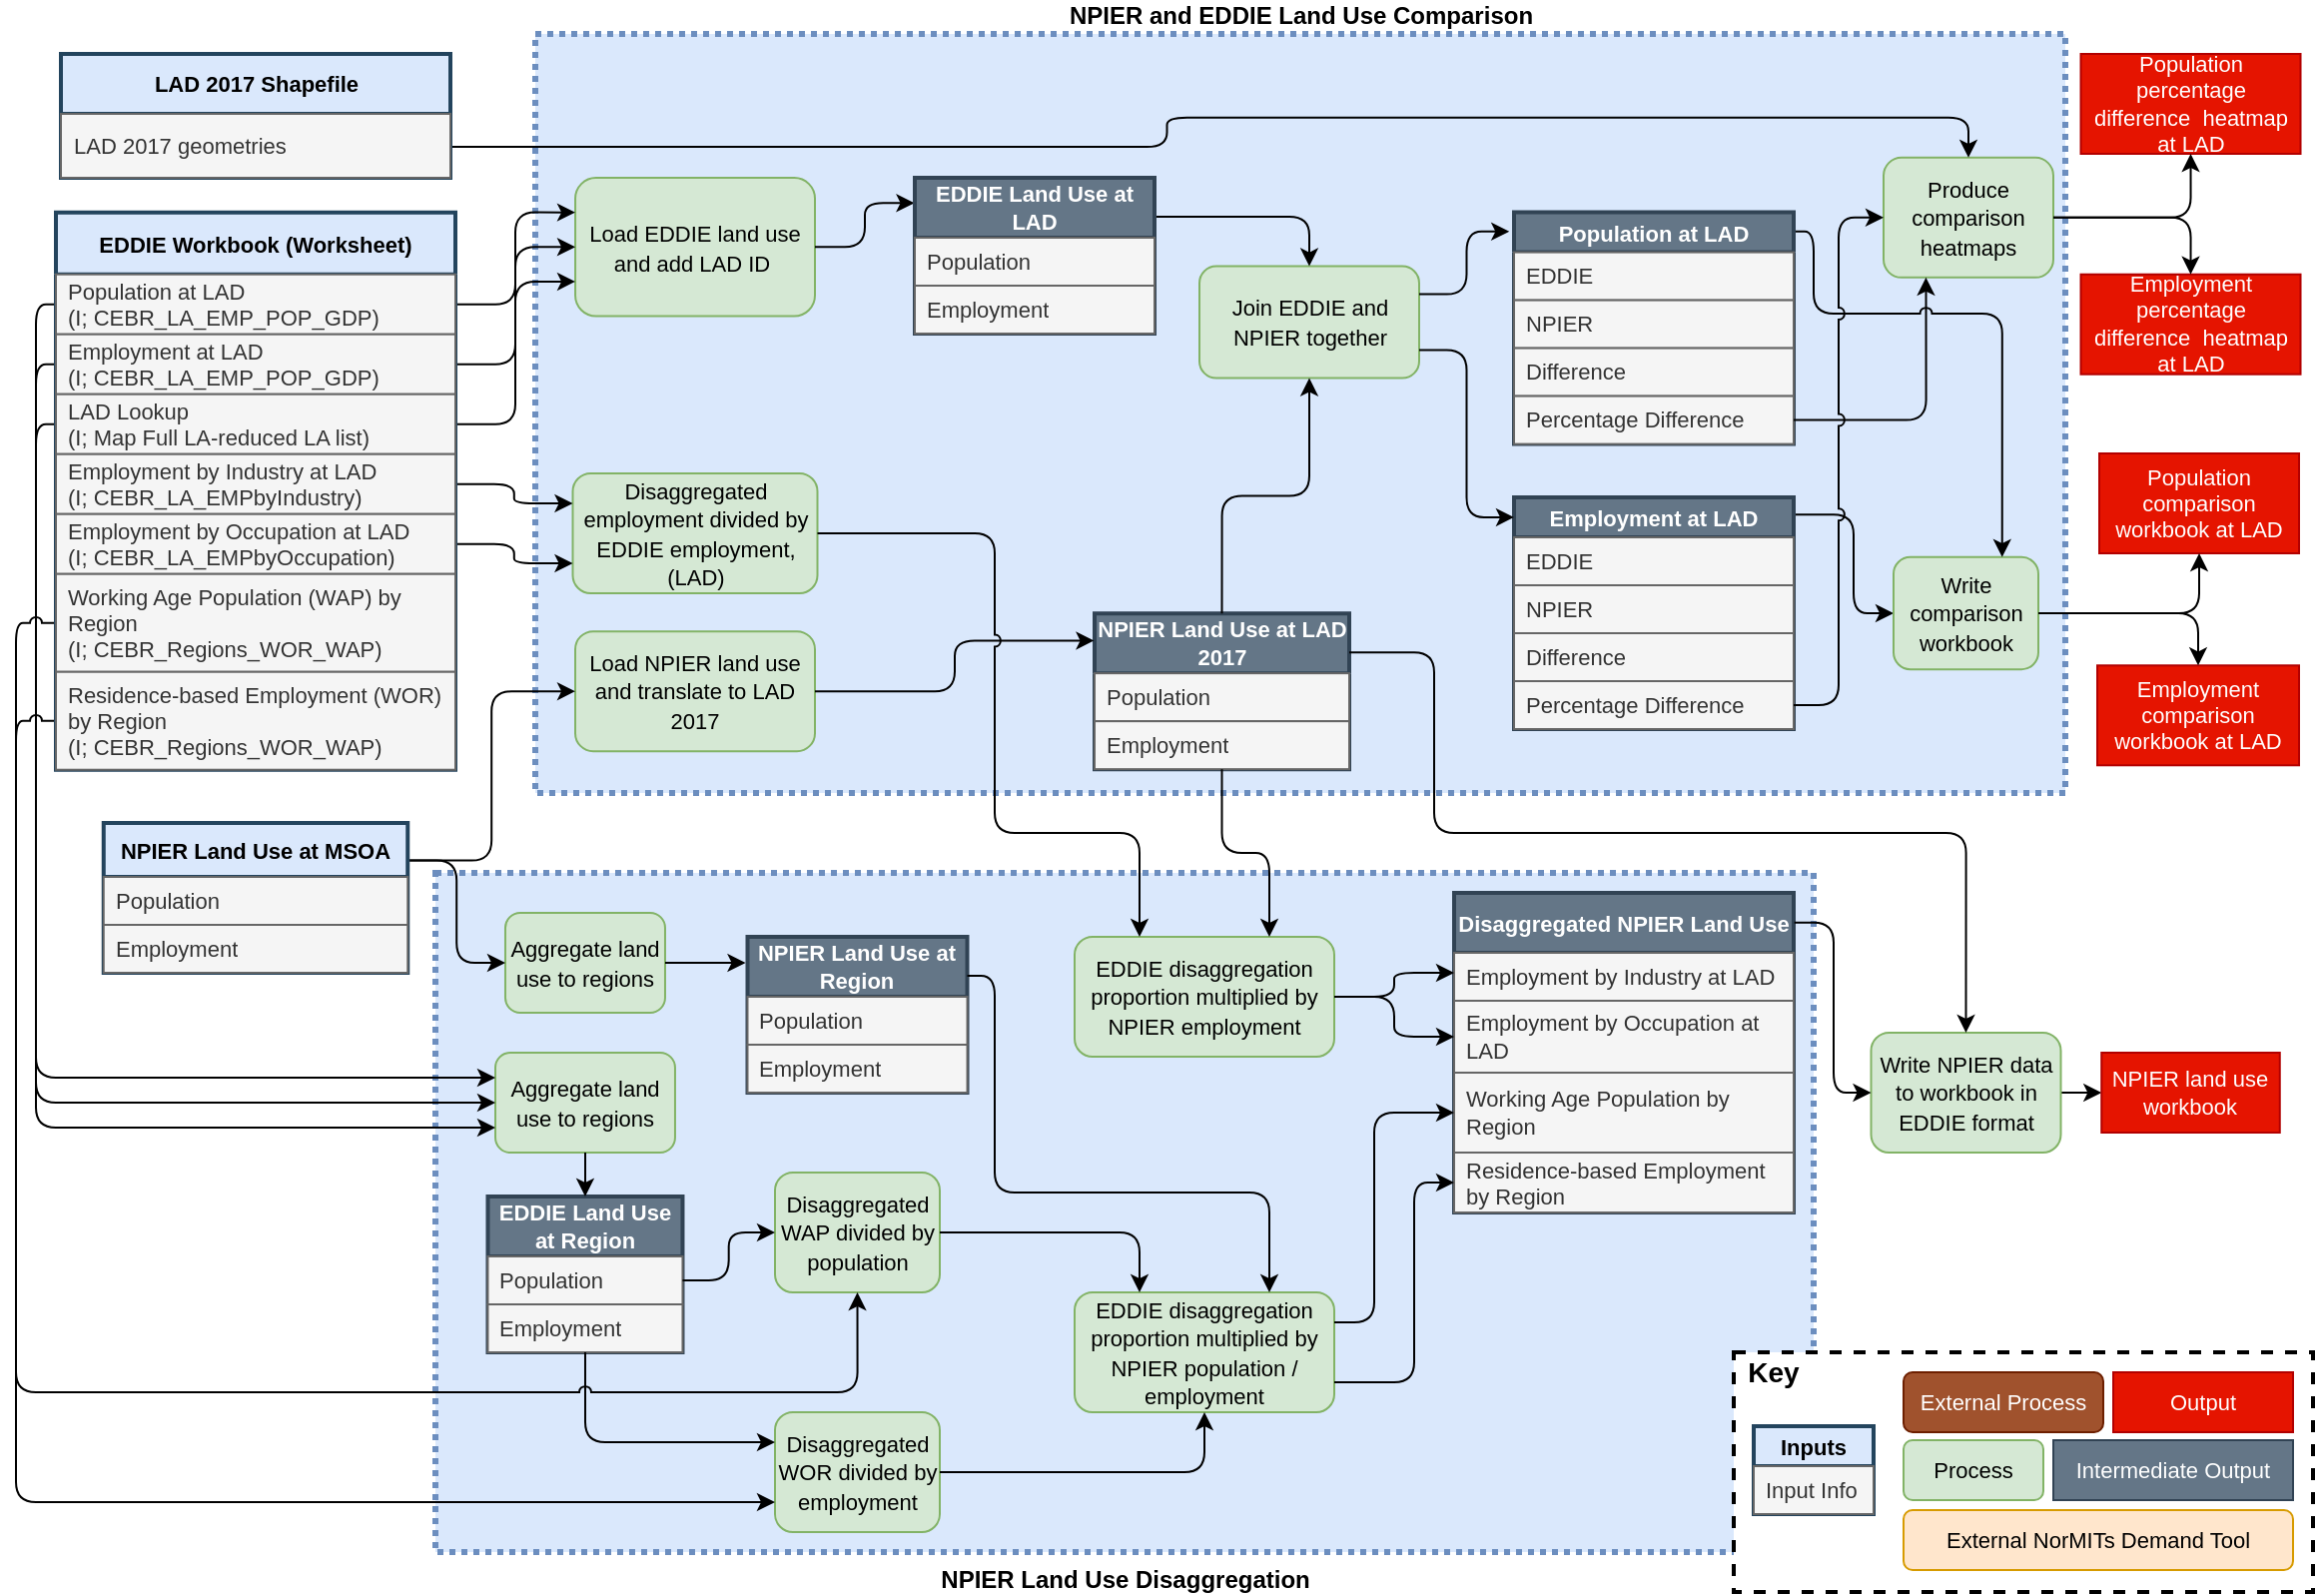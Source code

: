 <mxfile version="20.7.4" type="device" pages="2"><diagram id="aA6_M8MxxdckZkf1Erbb" name="NPIER Scenario"><mxGraphModel dx="1674" dy="974" grid="1" gridSize="10" guides="1" tooltips="1" connect="1" arrows="1" fold="1" page="1" pageScale="1" pageWidth="1169" pageHeight="827" math="0" shadow="0"><root><mxCell id="0"/><mxCell id="1" parent="0"/><mxCell id="64WzW_YmEC1rdo85BHsH-128" value="NPIER and EDDIE Land Use Comparison" style="verticalLabelPosition=top;verticalAlign=bottom;html=1;shape=mxgraph.basic.rect;fillColor2=none;strokeWidth=3;size=20;indent=5;dashed=1;direction=east;portConstraint=none;connectable=0;allowArrows=0;container=1;collapsible=0;labelPadding=0;perimeterSpacing=0;labelBorderColor=none;fontStyle=1;fillColor=#dae8fc;dashPattern=1 1;labelPosition=center;align=center;strokeColor=#6c8ebf;" parent="1" vertex="1"><mxGeometry x="270" y="40" width="766" height="380" as="geometry"/></mxCell><mxCell id="64WzW_YmEC1rdo85BHsH-44" style="edgeStyle=orthogonalEdgeStyle;rounded=1;sketch=0;orthogonalLoop=1;jettySize=auto;html=1;exitX=1.007;exitY=0.074;exitDx=0;exitDy=0;entryX=0;entryY=0.5;entryDx=0;entryDy=0;exitPerimeter=0;jumpStyle=arc;" parent="64WzW_YmEC1rdo85BHsH-128" source="AdfDTx94gWAdDNivBefx-49" target="AdfDTx94gWAdDNivBefx-109" edge="1"><mxGeometry relative="1" as="geometry"><Array as="points"><mxPoint x="660" y="241"/><mxPoint x="660" y="290"/></Array></mxGeometry></mxCell><mxCell id="AdfDTx94gWAdDNivBefx-41" value="Population at LAD" style="swimlane;fontStyle=1;childLayout=stackLayout;horizontal=1;startSize=20;fillColor=#647687;horizontalStack=0;resizeParent=1;resizeParentMax=0;resizeLast=0;collapsible=1;marginBottom=0;rounded=0;glass=0;fontSize=11;align=center;strokeWidth=2;strokeColor=#314354;fontColor=#ffffff;" parent="64WzW_YmEC1rdo85BHsH-128" vertex="1"><mxGeometry x="490" y="89.29" width="140" height="116" as="geometry"/></mxCell><mxCell id="AdfDTx94gWAdDNivBefx-42" value="EDDIE" style="text;strokeColor=#666666;fillColor=#f5f5f5;align=left;verticalAlign=middle;spacingLeft=4;spacingRight=4;overflow=hidden;rotatable=0;points=[[0,0.5],[1,0.5]];portConstraint=eastwest;fontSize=11;whiteSpace=wrap;fontColor=#333333;" parent="AdfDTx94gWAdDNivBefx-41" vertex="1"><mxGeometry y="20" width="140" height="24" as="geometry"/></mxCell><mxCell id="AdfDTx94gWAdDNivBefx-43" value="NPIER" style="text;strokeColor=#666666;fillColor=#f5f5f5;align=left;verticalAlign=middle;spacingLeft=4;spacingRight=4;overflow=hidden;rotatable=0;points=[[0,0.5],[1,0.5]];portConstraint=eastwest;fontSize=11;whiteSpace=wrap;fontColor=#333333;" parent="AdfDTx94gWAdDNivBefx-41" vertex="1"><mxGeometry y="44" width="140" height="24" as="geometry"/></mxCell><mxCell id="AdfDTx94gWAdDNivBefx-47" value="Difference" style="text;strokeColor=#666666;fillColor=#f5f5f5;align=left;verticalAlign=middle;spacingLeft=4;spacingRight=4;overflow=hidden;rotatable=0;points=[[0,0.5],[1,0.5]];portConstraint=eastwest;fontSize=11;whiteSpace=wrap;fontColor=#333333;" parent="AdfDTx94gWAdDNivBefx-41" vertex="1"><mxGeometry y="68" width="140" height="24" as="geometry"/></mxCell><mxCell id="AdfDTx94gWAdDNivBefx-48" value="Percentage Difference" style="text;strokeColor=#666666;fillColor=#f5f5f5;align=left;verticalAlign=middle;spacingLeft=4;spacingRight=4;overflow=hidden;rotatable=0;points=[[0,0.5],[1,0.5]];portConstraint=eastwest;fontSize=11;whiteSpace=wrap;fontColor=#333333;" parent="AdfDTx94gWAdDNivBefx-41" vertex="1"><mxGeometry y="92" width="140" height="24" as="geometry"/></mxCell><mxCell id="AdfDTx94gWAdDNivBefx-49" value="Employment at LAD" style="swimlane;fontStyle=1;childLayout=stackLayout;horizontal=1;startSize=20;fillColor=#647687;horizontalStack=0;resizeParent=1;resizeParentMax=0;resizeLast=0;collapsible=1;marginBottom=0;rounded=0;glass=0;fontSize=11;align=center;strokeWidth=2;strokeColor=#314354;fontColor=#ffffff;" parent="64WzW_YmEC1rdo85BHsH-128" vertex="1"><mxGeometry x="490" y="232.0" width="140" height="116" as="geometry"/></mxCell><mxCell id="AdfDTx94gWAdDNivBefx-50" value="EDDIE" style="text;strokeColor=#666666;fillColor=#f5f5f5;align=left;verticalAlign=middle;spacingLeft=4;spacingRight=4;overflow=hidden;rotatable=0;points=[[0,0.5],[1,0.5]];portConstraint=eastwest;fontSize=11;whiteSpace=wrap;fontColor=#333333;" parent="AdfDTx94gWAdDNivBefx-49" vertex="1"><mxGeometry y="20" width="140" height="24" as="geometry"/></mxCell><mxCell id="AdfDTx94gWAdDNivBefx-51" value="NPIER" style="text;strokeColor=#666666;fillColor=#f5f5f5;align=left;verticalAlign=middle;spacingLeft=4;spacingRight=4;overflow=hidden;rotatable=0;points=[[0,0.5],[1,0.5]];portConstraint=eastwest;fontSize=11;whiteSpace=wrap;fontColor=#333333;" parent="AdfDTx94gWAdDNivBefx-49" vertex="1"><mxGeometry y="44" width="140" height="24" as="geometry"/></mxCell><mxCell id="AdfDTx94gWAdDNivBefx-52" value="Difference" style="text;strokeColor=#666666;fillColor=#f5f5f5;align=left;verticalAlign=middle;spacingLeft=4;spacingRight=4;overflow=hidden;rotatable=0;points=[[0,0.5],[1,0.5]];portConstraint=eastwest;fontSize=11;whiteSpace=wrap;fontColor=#333333;" parent="AdfDTx94gWAdDNivBefx-49" vertex="1"><mxGeometry y="68" width="140" height="24" as="geometry"/></mxCell><mxCell id="AdfDTx94gWAdDNivBefx-53" value="Percentage Difference" style="text;strokeColor=#666666;fillColor=#f5f5f5;align=left;verticalAlign=middle;spacingLeft=4;spacingRight=4;overflow=hidden;rotatable=0;points=[[0,0.5],[1,0.5]];portConstraint=eastwest;fontSize=11;whiteSpace=wrap;fontColor=#333333;" parent="AdfDTx94gWAdDNivBefx-49" vertex="1"><mxGeometry y="92" width="140" height="24" as="geometry"/></mxCell><mxCell id="AdfDTx94gWAdDNivBefx-36" value="NPIER Land Use at LAD 2017" style="swimlane;fontStyle=1;childLayout=stackLayout;horizontal=1;startSize=30;fillColor=#647687;horizontalStack=0;resizeParent=1;resizeParentMax=0;resizeLast=0;collapsible=1;marginBottom=0;rounded=0;glass=0;fontSize=11;align=center;strokeWidth=2;strokeColor=#314354;whiteSpace=wrap;fontColor=#ffffff;" parent="64WzW_YmEC1rdo85BHsH-128" vertex="1"><mxGeometry x="280" y="290.07" width="127.5" height="78" as="geometry"/></mxCell><mxCell id="AdfDTx94gWAdDNivBefx-37" value="Population" style="text;strokeColor=#666666;fillColor=#f5f5f5;align=left;verticalAlign=middle;spacingLeft=4;spacingRight=4;overflow=hidden;rotatable=0;points=[[0,0.5],[1,0.5]];portConstraint=eastwest;fontSize=11;whiteSpace=wrap;fontColor=#333333;" parent="AdfDTx94gWAdDNivBefx-36" vertex="1"><mxGeometry y="30" width="127.5" height="24" as="geometry"/></mxCell><mxCell id="AdfDTx94gWAdDNivBefx-38" value="Employment" style="text;strokeColor=#666666;fillColor=#f5f5f5;align=left;verticalAlign=middle;spacingLeft=4;spacingRight=4;overflow=hidden;rotatable=0;points=[[0,0.5],[1,0.5]];portConstraint=eastwest;fontSize=11;whiteSpace=wrap;fontColor=#333333;" parent="AdfDTx94gWAdDNivBefx-36" vertex="1"><mxGeometry y="54" width="127.5" height="24" as="geometry"/></mxCell><mxCell id="AdfDTx94gWAdDNivBefx-99" value="&lt;font style=&quot;font-size: 11px&quot;&gt;Produce comparison heatmaps&lt;/font&gt;" style="rounded=1;whiteSpace=wrap;html=1;fillColor=#d5e8d4;strokeColor=#82b366;" parent="64WzW_YmEC1rdo85BHsH-128" vertex="1"><mxGeometry x="675" y="61.93" width="85" height="60" as="geometry"/></mxCell><mxCell id="AdfDTx94gWAdDNivBefx-109" value="&lt;span style=&quot;font-size: 11px&quot;&gt;Write comparison workbook&lt;/span&gt;" style="rounded=1;whiteSpace=wrap;html=1;fillColor=#d5e8d4;strokeColor=#82b366;" parent="64WzW_YmEC1rdo85BHsH-128" vertex="1"><mxGeometry x="680" y="261.93" width="72.5" height="56.14" as="geometry"/></mxCell><mxCell id="64WzW_YmEC1rdo85BHsH-23" style="edgeStyle=orthogonalEdgeStyle;rounded=1;sketch=0;orthogonalLoop=1;jettySize=auto;html=1;exitX=1;exitY=0.5;exitDx=0;exitDy=0;entryX=0.25;entryY=1;entryDx=0;entryDy=0;jumpStyle=arc;" parent="64WzW_YmEC1rdo85BHsH-128" source="AdfDTx94gWAdDNivBefx-48" target="AdfDTx94gWAdDNivBefx-99" edge="1"><mxGeometry relative="1" as="geometry"/></mxCell><mxCell id="64WzW_YmEC1rdo85BHsH-43" style="edgeStyle=orthogonalEdgeStyle;rounded=1;sketch=0;orthogonalLoop=1;jettySize=auto;html=1;exitX=1.007;exitY=0.083;exitDx=0;exitDy=0;entryX=0.75;entryY=0;entryDx=0;entryDy=0;exitPerimeter=0;jumpStyle=arc;" parent="64WzW_YmEC1rdo85BHsH-128" source="AdfDTx94gWAdDNivBefx-41" target="AdfDTx94gWAdDNivBefx-109" edge="1"><mxGeometry relative="1" as="geometry"><Array as="points"><mxPoint x="640" y="99"/><mxPoint x="640" y="140"/><mxPoint x="734" y="140"/></Array></mxGeometry></mxCell><mxCell id="64WzW_YmEC1rdo85BHsH-24" style="edgeStyle=orthogonalEdgeStyle;rounded=1;sketch=0;orthogonalLoop=1;jettySize=auto;html=1;exitX=1;exitY=0.5;exitDx=0;exitDy=0;entryX=0;entryY=0.5;entryDx=0;entryDy=0;jumpStyle=arc;" parent="64WzW_YmEC1rdo85BHsH-128" source="AdfDTx94gWAdDNivBefx-53" target="AdfDTx94gWAdDNivBefx-99" edge="1"><mxGeometry relative="1" as="geometry"/></mxCell><mxCell id="AdfDTx94gWAdDNivBefx-40" value="&lt;font style=&quot;font-size: 11px&quot;&gt;Join EDDIE and NPIER together&lt;/font&gt;" style="rounded=1;whiteSpace=wrap;html=1;fillColor=#d5e8d4;strokeColor=#82b366;" parent="64WzW_YmEC1rdo85BHsH-128" vertex="1"><mxGeometry x="332.5" y="116.29" width="110" height="56" as="geometry"/></mxCell><mxCell id="64WzW_YmEC1rdo85BHsH-21" style="edgeStyle=orthogonalEdgeStyle;rounded=1;sketch=0;orthogonalLoop=1;jettySize=auto;html=1;exitX=1;exitY=0.25;exitDx=0;exitDy=0;entryX=-0.017;entryY=0.083;entryDx=0;entryDy=0;entryPerimeter=0;jumpStyle=arc;" parent="64WzW_YmEC1rdo85BHsH-128" source="AdfDTx94gWAdDNivBefx-40" target="AdfDTx94gWAdDNivBefx-41" edge="1"><mxGeometry relative="1" as="geometry"/></mxCell><mxCell id="64WzW_YmEC1rdo85BHsH-22" style="edgeStyle=orthogonalEdgeStyle;rounded=1;sketch=0;orthogonalLoop=1;jettySize=auto;html=1;exitX=1;exitY=0.75;exitDx=0;exitDy=0;entryX=0;entryY=0.086;entryDx=0;entryDy=0;entryPerimeter=0;jumpStyle=arc;" parent="64WzW_YmEC1rdo85BHsH-128" source="AdfDTx94gWAdDNivBefx-40" target="AdfDTx94gWAdDNivBefx-49" edge="1"><mxGeometry relative="1" as="geometry"/></mxCell><mxCell id="64WzW_YmEC1rdo85BHsH-20" style="edgeStyle=orthogonalEdgeStyle;rounded=1;sketch=0;orthogonalLoop=1;jettySize=auto;html=1;exitX=0.5;exitY=0;exitDx=0;exitDy=0;entryX=0.5;entryY=1;entryDx=0;entryDy=0;jumpStyle=arc;" parent="64WzW_YmEC1rdo85BHsH-128" source="AdfDTx94gWAdDNivBefx-36" target="AdfDTx94gWAdDNivBefx-40" edge="1"><mxGeometry relative="1" as="geometry"/></mxCell><mxCell id="AdfDTx94gWAdDNivBefx-30" value="&lt;font style=&quot;font-size: 11px&quot;&gt;Load NPIER land use and translate to LAD 2017&lt;/font&gt;" style="rounded=1;whiteSpace=wrap;html=1;fillColor=#d5e8d4;strokeColor=#82b366;" parent="64WzW_YmEC1rdo85BHsH-128" vertex="1"><mxGeometry x="20" y="299.07" width="120" height="60" as="geometry"/></mxCell><mxCell id="64WzW_YmEC1rdo85BHsH-17" style="edgeStyle=orthogonalEdgeStyle;rounded=1;sketch=0;orthogonalLoop=1;jettySize=auto;html=1;exitX=1;exitY=0.5;exitDx=0;exitDy=0;entryX=-0.002;entryY=0.175;entryDx=0;entryDy=0;entryPerimeter=0;jumpStyle=arc;" parent="64WzW_YmEC1rdo85BHsH-128" source="AdfDTx94gWAdDNivBefx-30" target="AdfDTx94gWAdDNivBefx-36" edge="1"><mxGeometry relative="1" as="geometry"/></mxCell><mxCell id="AdfDTx94gWAdDNivBefx-58" value="&lt;span style=&quot;font-size: 11px&quot;&gt;Disaggregated employment divided by EDDIE employment, (LAD)&lt;/span&gt;" style="rounded=1;whiteSpace=wrap;html=1;fillColor=#d5e8d4;strokeColor=#82b366;" parent="64WzW_YmEC1rdo85BHsH-128" vertex="1"><mxGeometry x="18.75" y="220" width="122.5" height="60" as="geometry"/></mxCell><mxCell id="AdfDTx94gWAdDNivBefx-22" value="&lt;font style=&quot;font-size: 11px&quot;&gt;Load EDDIE land use and add LAD ID&amp;nbsp;&lt;/font&gt;" style="rounded=1;whiteSpace=wrap;html=1;fillColor=#d5e8d4;strokeColor=#82b366;" parent="64WzW_YmEC1rdo85BHsH-128" vertex="1"><mxGeometry x="20.02" y="72" width="119.98" height="69.28" as="geometry"/></mxCell><mxCell id="64WzW_YmEC1rdo85BHsH-65" value="NPIER Land Use Disaggregation" style="verticalLabelPosition=bottom;verticalAlign=top;html=1;shape=mxgraph.basic.rect;fillColor2=none;strokeWidth=3;size=20;indent=5;dashed=1;direction=east;portConstraint=none;connectable=0;allowArrows=0;container=1;collapsible=0;labelPadding=0;perimeterSpacing=0;labelBorderColor=none;fontStyle=1;fillColor=#dae8fc;dashPattern=1 1;strokeColor=#6c8ebf;" parent="1" vertex="1"><mxGeometry x="220" y="460" width="690" height="340" as="geometry"/></mxCell><mxCell id="AdfDTx94gWAdDNivBefx-59" value="Disaggregated NPIER Land Use" style="swimlane;fontStyle=1;childLayout=stackLayout;horizontal=1;startSize=30;fillColor=#647687;horizontalStack=0;resizeParent=1;resizeParentMax=0;resizeLast=0;collapsible=1;marginBottom=0;rounded=0;glass=0;fontSize=11;align=center;strokeWidth=2;strokeColor=#314354;fontColor=#ffffff;" parent="64WzW_YmEC1rdo85BHsH-65" vertex="1"><mxGeometry x="510" y="10" width="170" height="160" as="geometry"/></mxCell><mxCell id="AdfDTx94gWAdDNivBefx-62" value="Employment by Industry at LAD" style="text;strokeColor=#666666;fillColor=#f5f5f5;align=left;verticalAlign=middle;spacingLeft=4;spacingRight=4;overflow=hidden;rotatable=0;points=[[0,0.5],[1,0.5]];portConstraint=eastwest;fontSize=11;whiteSpace=wrap;fontColor=#333333;" parent="AdfDTx94gWAdDNivBefx-59" vertex="1"><mxGeometry y="30" width="170" height="24" as="geometry"/></mxCell><mxCell id="AdfDTx94gWAdDNivBefx-63" value="Employment by Occupation at LAD" style="text;strokeColor=#666666;fillColor=#f5f5f5;align=left;verticalAlign=middle;spacingLeft=4;spacingRight=4;overflow=hidden;rotatable=0;points=[[0,0.5],[1,0.5]];portConstraint=eastwest;fontSize=11;whiteSpace=wrap;fontColor=#333333;" parent="AdfDTx94gWAdDNivBefx-59" vertex="1"><mxGeometry y="54" width="170" height="36" as="geometry"/></mxCell><mxCell id="AdfDTx94gWAdDNivBefx-60" value="Working Age Population by Region" style="text;strokeColor=#666666;fillColor=#f5f5f5;align=left;verticalAlign=middle;spacingLeft=4;spacingRight=4;overflow=hidden;rotatable=0;points=[[0,0.5],[1,0.5]];portConstraint=eastwest;fontSize=11;whiteSpace=wrap;fontColor=#333333;" parent="AdfDTx94gWAdDNivBefx-59" vertex="1"><mxGeometry y="90" width="170" height="40" as="geometry"/></mxCell><mxCell id="AdfDTx94gWAdDNivBefx-61" value="Residence-based Employment by Region" style="text;strokeColor=#666666;fillColor=#f5f5f5;align=left;verticalAlign=middle;spacingLeft=4;spacingRight=4;overflow=hidden;rotatable=0;points=[[0,0.5],[1,0.5]];portConstraint=eastwest;fontSize=11;whiteSpace=wrap;fontColor=#333333;" parent="AdfDTx94gWAdDNivBefx-59" vertex="1"><mxGeometry y="130" width="170" height="30" as="geometry"/></mxCell><mxCell id="64WzW_YmEC1rdo85BHsH-29" value="NPIER Land Use at Region" style="swimlane;fontStyle=1;childLayout=stackLayout;horizontal=1;startSize=30;fillColor=#647687;horizontalStack=0;resizeParent=1;resizeParentMax=0;resizeLast=0;collapsible=1;marginBottom=0;rounded=0;glass=0;fontSize=11;align=center;strokeWidth=2;strokeColor=#314354;whiteSpace=wrap;fontColor=#ffffff;" parent="64WzW_YmEC1rdo85BHsH-65" vertex="1"><mxGeometry x="156.25" y="32.0" width="110" height="78" as="geometry"/></mxCell><mxCell id="64WzW_YmEC1rdo85BHsH-30" value="Population" style="text;strokeColor=#666666;fillColor=#f5f5f5;align=left;verticalAlign=middle;spacingLeft=4;spacingRight=4;overflow=hidden;rotatable=0;points=[[0,0.5],[1,0.5]];portConstraint=eastwest;fontSize=11;whiteSpace=wrap;fontColor=#333333;" parent="64WzW_YmEC1rdo85BHsH-29" vertex="1"><mxGeometry y="30" width="110" height="24" as="geometry"/></mxCell><mxCell id="64WzW_YmEC1rdo85BHsH-31" value="Employment" style="text;strokeColor=#666666;fillColor=#f5f5f5;align=left;verticalAlign=middle;spacingLeft=4;spacingRight=4;overflow=hidden;rotatable=0;points=[[0,0.5],[1,0.5]];portConstraint=eastwest;fontSize=11;whiteSpace=wrap;fontColor=#333333;" parent="64WzW_YmEC1rdo85BHsH-29" vertex="1"><mxGeometry y="54" width="110" height="24" as="geometry"/></mxCell><mxCell id="AdfDTx94gWAdDNivBefx-79" value="EDDIE Land Use at Region" style="swimlane;fontStyle=1;childLayout=stackLayout;horizontal=1;startSize=30;fillColor=#647687;horizontalStack=0;resizeParent=1;resizeParentMax=0;resizeLast=0;collapsible=1;marginBottom=0;rounded=0;glass=0;fontSize=11;align=center;strokeWidth=2;strokeColor=#314354;whiteSpace=wrap;fontColor=#ffffff;" parent="64WzW_YmEC1rdo85BHsH-65" vertex="1"><mxGeometry x="26.24" y="162" width="97.5" height="78" as="geometry"/></mxCell><mxCell id="AdfDTx94gWAdDNivBefx-80" value="Population" style="text;strokeColor=#666666;fillColor=#f5f5f5;align=left;verticalAlign=middle;spacingLeft=4;spacingRight=4;overflow=hidden;rotatable=0;points=[[0,0.5],[1,0.5]];portConstraint=eastwest;fontSize=11;whiteSpace=wrap;fontColor=#333333;" parent="AdfDTx94gWAdDNivBefx-79" vertex="1"><mxGeometry y="30" width="97.5" height="24" as="geometry"/></mxCell><mxCell id="AdfDTx94gWAdDNivBefx-81" value="Employment" style="text;strokeColor=#666666;fillColor=#f5f5f5;align=left;verticalAlign=middle;spacingLeft=4;spacingRight=4;overflow=hidden;rotatable=0;points=[[0,0.5],[1,0.5]];portConstraint=eastwest;fontSize=11;whiteSpace=wrap;fontColor=#333333;" parent="AdfDTx94gWAdDNivBefx-79" vertex="1"><mxGeometry y="54" width="97.5" height="24" as="geometry"/></mxCell><mxCell id="AdfDTx94gWAdDNivBefx-86" value="&lt;font style=&quot;font-size: 11px&quot;&gt;Disaggregated WOR divided by employment&lt;/font&gt;" style="rounded=1;whiteSpace=wrap;html=1;fillColor=#d5e8d4;strokeColor=#82b366;" parent="64WzW_YmEC1rdo85BHsH-65" vertex="1"><mxGeometry x="170" y="270.0" width="82.5" height="60" as="geometry"/></mxCell><mxCell id="AdfDTx94gWAdDNivBefx-78" value="&lt;font style=&quot;font-size: 11px&quot;&gt;Disaggregated WAP divided by population&lt;/font&gt;" style="rounded=1;whiteSpace=wrap;html=1;fillColor=#d5e8d4;strokeColor=#82b366;" parent="64WzW_YmEC1rdo85BHsH-65" vertex="1"><mxGeometry x="170" y="150.0" width="82.5" height="60" as="geometry"/></mxCell><mxCell id="AdfDTx94gWAdDNivBefx-64" value="&lt;font style=&quot;font-size: 11px&quot;&gt;EDDIE disaggregation proportion multiplied by NPIER employment&lt;/font&gt;" style="rounded=1;whiteSpace=wrap;html=1;fillColor=#d5e8d4;strokeColor=#82b366;" parent="64WzW_YmEC1rdo85BHsH-65" vertex="1"><mxGeometry x="320" y="32.0" width="130" height="60" as="geometry"/></mxCell><mxCell id="64WzW_YmEC1rdo85BHsH-55" style="edgeStyle=orthogonalEdgeStyle;rounded=1;sketch=0;orthogonalLoop=1;jettySize=auto;html=1;exitX=1;exitY=0.5;exitDx=0;exitDy=0;jumpStyle=arc;" parent="64WzW_YmEC1rdo85BHsH-65" source="AdfDTx94gWAdDNivBefx-64" target="AdfDTx94gWAdDNivBefx-63" edge="1"><mxGeometry relative="1" as="geometry"/></mxCell><mxCell id="64WzW_YmEC1rdo85BHsH-54" style="edgeStyle=orthogonalEdgeStyle;rounded=1;sketch=0;orthogonalLoop=1;jettySize=auto;html=1;exitX=1;exitY=0.5;exitDx=0;exitDy=0;entryX=0;entryY=0.25;entryDx=0;entryDy=0;jumpStyle=arc;" parent="64WzW_YmEC1rdo85BHsH-65" source="AdfDTx94gWAdDNivBefx-64" target="AdfDTx94gWAdDNivBefx-59" edge="1"><mxGeometry relative="1" as="geometry"/></mxCell><mxCell id="AdfDTx94gWAdDNivBefx-90" value="&lt;font style=&quot;font-size: 11px&quot;&gt;EDDIE disaggregation proportion multiplied by NPIER population / employment&lt;/font&gt;" style="rounded=1;whiteSpace=wrap;html=1;fillColor=#d5e8d4;strokeColor=#82b366;" parent="64WzW_YmEC1rdo85BHsH-65" vertex="1"><mxGeometry x="320" y="210.0" width="130" height="60" as="geometry"/></mxCell><mxCell id="64WzW_YmEC1rdo85BHsH-59" style="edgeStyle=orthogonalEdgeStyle;rounded=1;sketch=0;orthogonalLoop=1;jettySize=auto;html=1;exitX=1;exitY=0.25;exitDx=0;exitDy=0;entryX=0;entryY=0.5;entryDx=0;entryDy=0;jumpStyle=arc;" parent="64WzW_YmEC1rdo85BHsH-65" source="AdfDTx94gWAdDNivBefx-90" target="AdfDTx94gWAdDNivBefx-60" edge="1"><mxGeometry relative="1" as="geometry"><Array as="points"><mxPoint x="470" y="225"/><mxPoint x="470" y="120"/></Array></mxGeometry></mxCell><mxCell id="64WzW_YmEC1rdo85BHsH-60" style="edgeStyle=orthogonalEdgeStyle;rounded=1;sketch=0;orthogonalLoop=1;jettySize=auto;html=1;exitX=1;exitY=0.75;exitDx=0;exitDy=0;entryX=0;entryY=0.5;entryDx=0;entryDy=0;jumpStyle=arc;" parent="64WzW_YmEC1rdo85BHsH-65" source="AdfDTx94gWAdDNivBefx-90" target="AdfDTx94gWAdDNivBefx-61" edge="1"><mxGeometry relative="1" as="geometry"><Array as="points"><mxPoint x="490" y="255"/><mxPoint x="490" y="155"/></Array></mxGeometry></mxCell><mxCell id="64WzW_YmEC1rdo85BHsH-62" style="edgeStyle=orthogonalEdgeStyle;rounded=1;sketch=0;orthogonalLoop=1;jettySize=auto;html=1;exitX=1;exitY=0.5;exitDx=0;exitDy=0;entryX=0.25;entryY=0;entryDx=0;entryDy=0;jumpStyle=arc;" parent="64WzW_YmEC1rdo85BHsH-65" source="AdfDTx94gWAdDNivBefx-78" target="AdfDTx94gWAdDNivBefx-90" edge="1"><mxGeometry relative="1" as="geometry"/></mxCell><mxCell id="64WzW_YmEC1rdo85BHsH-61" style="edgeStyle=orthogonalEdgeStyle;rounded=1;sketch=0;orthogonalLoop=1;jettySize=auto;html=1;exitX=1;exitY=0.5;exitDx=0;exitDy=0;entryX=0.5;entryY=1;entryDx=0;entryDy=0;jumpStyle=arc;" parent="64WzW_YmEC1rdo85BHsH-65" source="AdfDTx94gWAdDNivBefx-86" target="AdfDTx94gWAdDNivBefx-90" edge="1"><mxGeometry relative="1" as="geometry"/></mxCell><mxCell id="64WzW_YmEC1rdo85BHsH-56" style="edgeStyle=orthogonalEdgeStyle;rounded=1;sketch=0;orthogonalLoop=1;jettySize=auto;html=1;exitX=1;exitY=0.25;exitDx=0;exitDy=0;entryX=0.75;entryY=0;entryDx=0;entryDy=0;jumpStyle=arc;" parent="64WzW_YmEC1rdo85BHsH-65" source="64WzW_YmEC1rdo85BHsH-29" target="AdfDTx94gWAdDNivBefx-90" edge="1"><mxGeometry relative="1" as="geometry"><Array as="points"><mxPoint x="280" y="52"/><mxPoint x="280" y="160"/><mxPoint x="418" y="160"/></Array></mxGeometry></mxCell><mxCell id="AdfDTx94gWAdDNivBefx-76" value="&lt;span style=&quot;font-size: 11px&quot;&gt;Aggregate land use to regions&lt;/span&gt;" style="rounded=1;whiteSpace=wrap;html=1;fillColor=#d5e8d4;strokeColor=#82b366;" parent="64WzW_YmEC1rdo85BHsH-65" vertex="1"><mxGeometry x="30" y="90" width="89.98" height="50" as="geometry"/></mxCell><mxCell id="64WzW_YmEC1rdo85BHsH-32" value="&lt;span style=&quot;font-size: 11px&quot;&gt;Aggregate land use to regions&lt;/span&gt;" style="rounded=1;whiteSpace=wrap;html=1;fillColor=#d5e8d4;strokeColor=#82b366;" parent="64WzW_YmEC1rdo85BHsH-65" vertex="1"><mxGeometry x="34.99" y="20" width="80" height="50" as="geometry"/></mxCell><mxCell id="64WzW_YmEC1rdo85BHsH-35" style="edgeStyle=orthogonalEdgeStyle;rounded=1;sketch=0;orthogonalLoop=1;jettySize=auto;html=1;exitX=1;exitY=0.5;exitDx=0;exitDy=0;entryX=-0.009;entryY=0.167;entryDx=0;entryDy=0;entryPerimeter=0;jumpStyle=arc;" parent="64WzW_YmEC1rdo85BHsH-65" source="64WzW_YmEC1rdo85BHsH-32" target="64WzW_YmEC1rdo85BHsH-29" edge="1"><mxGeometry relative="1" as="geometry"/></mxCell><mxCell id="64WzW_YmEC1rdo85BHsH-57" style="edgeStyle=orthogonalEdgeStyle;rounded=1;sketch=0;orthogonalLoop=1;jettySize=auto;html=1;exitX=1;exitY=0.5;exitDx=0;exitDy=0;entryX=0;entryY=0.5;entryDx=0;entryDy=0;jumpStyle=arc;" parent="64WzW_YmEC1rdo85BHsH-65" source="AdfDTx94gWAdDNivBefx-80" target="AdfDTx94gWAdDNivBefx-78" edge="1"><mxGeometry relative="1" as="geometry"><mxPoint x="150" y="220" as="targetPoint"/></mxGeometry></mxCell><mxCell id="64WzW_YmEC1rdo85BHsH-58" style="edgeStyle=orthogonalEdgeStyle;rounded=1;sketch=0;orthogonalLoop=1;jettySize=auto;html=1;exitX=0.5;exitY=1;exitDx=0;exitDy=0;entryX=0;entryY=0.25;entryDx=0;entryDy=0;jumpStyle=arc;" parent="64WzW_YmEC1rdo85BHsH-65" source="AdfDTx94gWAdDNivBefx-79" target="AdfDTx94gWAdDNivBefx-86" edge="1"><mxGeometry relative="1" as="geometry"/></mxCell><mxCell id="64WzW_YmEC1rdo85BHsH-39" style="edgeStyle=orthogonalEdgeStyle;rounded=1;sketch=0;orthogonalLoop=1;jettySize=auto;html=1;exitX=0.5;exitY=1;exitDx=0;exitDy=0;entryX=0.5;entryY=0;entryDx=0;entryDy=0;jumpStyle=arc;" parent="64WzW_YmEC1rdo85BHsH-65" source="AdfDTx94gWAdDNivBefx-76" target="AdfDTx94gWAdDNivBefx-79" edge="1"><mxGeometry relative="1" as="geometry"/></mxCell><mxCell id="64WzW_YmEC1rdo85BHsH-18" style="edgeStyle=orthogonalEdgeStyle;rounded=1;sketch=0;orthogonalLoop=1;jettySize=auto;html=1;exitX=1;exitY=0.5;exitDx=0;exitDy=0;entryX=-0.002;entryY=0.162;entryDx=0;entryDy=0;entryPerimeter=0;jumpStyle=arc;" parent="1" source="AdfDTx94gWAdDNivBefx-22" target="AdfDTx94gWAdDNivBefx-26" edge="1"><mxGeometry relative="1" as="geometry"/></mxCell><mxCell id="64WzW_YmEC1rdo85BHsH-51" style="edgeStyle=orthogonalEdgeStyle;rounded=1;sketch=0;orthogonalLoop=1;jettySize=auto;html=1;exitX=1;exitY=0.5;exitDx=0;exitDy=0;entryX=0.25;entryY=0;entryDx=0;entryDy=0;jumpStyle=arc;" parent="1" source="AdfDTx94gWAdDNivBefx-58" target="AdfDTx94gWAdDNivBefx-64" edge="1"><mxGeometry relative="1" as="geometry"><Array as="points"><mxPoint x="500" y="290"/><mxPoint x="500" y="440"/><mxPoint x="573" y="440"/></Array></mxGeometry></mxCell><mxCell id="64WzW_YmEC1rdo85BHsH-28" style="edgeStyle=orthogonalEdgeStyle;rounded=1;sketch=0;orthogonalLoop=1;jettySize=auto;html=1;exitX=1;exitY=0.5;exitDx=0;exitDy=0;entryX=0;entryY=0.5;entryDx=0;entryDy=0;jumpStyle=arc;" parent="1" source="AdfDTx94gWAdDNivBefx-98" target="AdfDTx94gWAdDNivBefx-101" edge="1"><mxGeometry relative="1" as="geometry"/></mxCell><mxCell id="AdfDTx94gWAdDNivBefx-98" value="&lt;font style=&quot;font-size: 11px&quot;&gt;Write NPIER data to workbook in EDDIE format&lt;/font&gt;" style="rounded=1;whiteSpace=wrap;html=1;fillColor=#d5e8d4;strokeColor=#82b366;" parent="1" vertex="1"><mxGeometry x="938.75" y="540" width="95" height="60" as="geometry"/></mxCell><mxCell id="AdfDTx94gWAdDNivBefx-101" value="NPIER land use workbook" style="rounded=0;whiteSpace=wrap;html=1;strokeWidth=1;fillColor=#e51400;strokeColor=#B20000;fontSize=11;fontColor=#ffffff;" parent="1" vertex="1"><mxGeometry x="1054.13" y="550" width="89.25" height="40" as="geometry"/></mxCell><mxCell id="64WzW_YmEC1rdo85BHsH-19" style="edgeStyle=orthogonalEdgeStyle;rounded=1;sketch=0;orthogonalLoop=1;jettySize=auto;html=1;exitX=1;exitY=0.25;exitDx=0;exitDy=0;entryX=0.5;entryY=0;entryDx=0;entryDy=0;jumpStyle=arc;" parent="1" source="AdfDTx94gWAdDNivBefx-26" target="AdfDTx94gWAdDNivBefx-40" edge="1"><mxGeometry relative="1" as="geometry"/></mxCell><mxCell id="64WzW_YmEC1rdo85BHsH-14" style="edgeStyle=orthogonalEdgeStyle;rounded=1;sketch=0;orthogonalLoop=1;jettySize=auto;html=1;exitX=1;exitY=0.5;exitDx=0;exitDy=0;entryX=0;entryY=0.25;entryDx=0;entryDy=0;jumpStyle=arc;" parent="1" source="AdfDTx94gWAdDNivBefx-2" target="AdfDTx94gWAdDNivBefx-22" edge="1"><mxGeometry relative="1" as="geometry"/></mxCell><mxCell id="64WzW_YmEC1rdo85BHsH-15" style="edgeStyle=orthogonalEdgeStyle;rounded=1;sketch=0;orthogonalLoop=1;jettySize=auto;html=1;exitX=1;exitY=0.5;exitDx=0;exitDy=0;entryX=0;entryY=0.5;entryDx=0;entryDy=0;jumpStyle=arc;" parent="1" source="AdfDTx94gWAdDNivBefx-3" target="AdfDTx94gWAdDNivBefx-22" edge="1"><mxGeometry relative="1" as="geometry"/></mxCell><mxCell id="64WzW_YmEC1rdo85BHsH-16" style="edgeStyle=orthogonalEdgeStyle;rounded=1;sketch=0;orthogonalLoop=1;jettySize=auto;html=1;exitX=1;exitY=0.5;exitDx=0;exitDy=0;entryX=0;entryY=0.75;entryDx=0;entryDy=0;jumpStyle=arc;" parent="1" source="AdfDTx94gWAdDNivBefx-4" target="AdfDTx94gWAdDNivBefx-22" edge="1"><mxGeometry relative="1" as="geometry"/></mxCell><mxCell id="64WzW_YmEC1rdo85BHsH-27" style="edgeStyle=orthogonalEdgeStyle;rounded=1;sketch=0;orthogonalLoop=1;jettySize=auto;html=1;exitX=1;exitY=0.75;exitDx=0;exitDy=0;entryX=0.5;entryY=0;entryDx=0;entryDy=0;jumpStyle=arc;" parent="1" source="AdfDTx94gWAdDNivBefx-120" target="AdfDTx94gWAdDNivBefx-99" edge="1"><mxGeometry relative="1" as="geometry"/></mxCell><mxCell id="64WzW_YmEC1rdo85BHsH-33" style="edgeStyle=orthogonalEdgeStyle;rounded=1;sketch=0;orthogonalLoop=1;jettySize=auto;html=1;exitX=1;exitY=0.25;exitDx=0;exitDy=0;entryX=0;entryY=0.5;entryDx=0;entryDy=0;jumpStyle=arc;" parent="1" source="AdfDTx94gWAdDNivBefx-32" target="AdfDTx94gWAdDNivBefx-30" edge="1"><mxGeometry relative="1" as="geometry"/></mxCell><mxCell id="64WzW_YmEC1rdo85BHsH-34" style="edgeStyle=orthogonalEdgeStyle;rounded=1;sketch=0;orthogonalLoop=1;jettySize=auto;html=1;exitX=1;exitY=0.25;exitDx=0;exitDy=0;entryX=0;entryY=0.5;entryDx=0;entryDy=0;jumpStyle=arc;" parent="1" source="AdfDTx94gWAdDNivBefx-32" target="64WzW_YmEC1rdo85BHsH-32" edge="1"><mxGeometry relative="1" as="geometry"/></mxCell><mxCell id="64WzW_YmEC1rdo85BHsH-36" style="edgeStyle=orthogonalEdgeStyle;rounded=1;sketch=0;orthogonalLoop=1;jettySize=auto;html=1;exitX=0;exitY=0.5;exitDx=0;exitDy=0;entryX=0;entryY=0.25;entryDx=0;entryDy=0;jumpStyle=arc;" parent="1" source="AdfDTx94gWAdDNivBefx-2" target="AdfDTx94gWAdDNivBefx-76" edge="1"><mxGeometry relative="1" as="geometry"><Array as="points"><mxPoint x="20" y="175"/><mxPoint x="20" y="563"/></Array></mxGeometry></mxCell><mxCell id="64WzW_YmEC1rdo85BHsH-37" style="edgeStyle=orthogonalEdgeStyle;rounded=1;sketch=0;orthogonalLoop=1;jettySize=auto;html=1;exitX=0;exitY=0.5;exitDx=0;exitDy=0;entryX=0;entryY=0.5;entryDx=0;entryDy=0;jumpStyle=arc;" parent="1" source="AdfDTx94gWAdDNivBefx-3" target="AdfDTx94gWAdDNivBefx-76" edge="1"><mxGeometry relative="1" as="geometry"><Array as="points"><mxPoint x="20" y="205"/><mxPoint x="20" y="575"/></Array></mxGeometry></mxCell><mxCell id="64WzW_YmEC1rdo85BHsH-38" style="edgeStyle=orthogonalEdgeStyle;rounded=1;sketch=0;orthogonalLoop=1;jettySize=auto;html=1;exitX=0;exitY=0.5;exitDx=0;exitDy=0;entryX=0;entryY=0.75;entryDx=0;entryDy=0;jumpStyle=arc;" parent="1" source="AdfDTx94gWAdDNivBefx-4" target="AdfDTx94gWAdDNivBefx-76" edge="1"><mxGeometry relative="1" as="geometry"><Array as="points"><mxPoint x="20" y="235"/><mxPoint x="20" y="588"/></Array></mxGeometry></mxCell><mxCell id="64WzW_YmEC1rdo85BHsH-42" style="edgeStyle=orthogonalEdgeStyle;rounded=1;sketch=0;orthogonalLoop=1;jettySize=auto;html=1;exitX=1;exitY=0.25;exitDx=0;exitDy=0;entryX=0.5;entryY=0;entryDx=0;entryDy=0;jumpStyle=arc;" parent="1" source="AdfDTx94gWAdDNivBefx-36" target="AdfDTx94gWAdDNivBefx-98" edge="1"><mxGeometry relative="1" as="geometry"><Array as="points"><mxPoint x="720" y="350"/><mxPoint x="720" y="440"/><mxPoint x="986" y="440"/></Array></mxGeometry></mxCell><mxCell id="64WzW_YmEC1rdo85BHsH-41" style="edgeStyle=orthogonalEdgeStyle;rounded=1;sketch=0;orthogonalLoop=1;jettySize=auto;html=1;exitX=1.002;exitY=0.093;exitDx=0;exitDy=0;entryX=0;entryY=0.5;entryDx=0;entryDy=0;exitPerimeter=0;jumpStyle=arc;" parent="1" source="AdfDTx94gWAdDNivBefx-59" target="AdfDTx94gWAdDNivBefx-98" edge="1"><mxGeometry relative="1" as="geometry"/></mxCell><mxCell id="64WzW_YmEC1rdo85BHsH-50" style="edgeStyle=orthogonalEdgeStyle;rounded=1;sketch=0;orthogonalLoop=1;jettySize=auto;html=1;entryX=0.75;entryY=0;entryDx=0;entryDy=0;jumpStyle=arc;" parent="1" source="AdfDTx94gWAdDNivBefx-36" target="AdfDTx94gWAdDNivBefx-64" edge="1"><mxGeometry relative="1" as="geometry"/></mxCell><mxCell id="64WzW_YmEC1rdo85BHsH-52" style="edgeStyle=orthogonalEdgeStyle;rounded=1;sketch=0;orthogonalLoop=1;jettySize=auto;html=1;exitX=1;exitY=0.5;exitDx=0;exitDy=0;entryX=0;entryY=0.25;entryDx=0;entryDy=0;jumpStyle=arc;" parent="1" source="AdfDTx94gWAdDNivBefx-7" target="AdfDTx94gWAdDNivBefx-58" edge="1"><mxGeometry relative="1" as="geometry"/></mxCell><mxCell id="64WzW_YmEC1rdo85BHsH-53" style="edgeStyle=orthogonalEdgeStyle;rounded=1;sketch=0;orthogonalLoop=1;jettySize=auto;html=1;exitX=1;exitY=0.5;exitDx=0;exitDy=0;entryX=0;entryY=0.75;entryDx=0;entryDy=0;jumpStyle=arc;" parent="1" source="AdfDTx94gWAdDNivBefx-8" target="AdfDTx94gWAdDNivBefx-58" edge="1"><mxGeometry relative="1" as="geometry"/></mxCell><mxCell id="64WzW_YmEC1rdo85BHsH-63" style="edgeStyle=orthogonalEdgeStyle;rounded=1;sketch=0;orthogonalLoop=1;jettySize=auto;html=1;exitX=0;exitY=0.5;exitDx=0;exitDy=0;entryX=0.5;entryY=1;entryDx=0;entryDy=0;jumpStyle=arc;" parent="1" source="AdfDTx94gWAdDNivBefx-5" target="AdfDTx94gWAdDNivBefx-78" edge="1"><mxGeometry relative="1" as="geometry"><Array as="points"><mxPoint x="10" y="335"/><mxPoint x="10" y="720"/><mxPoint x="431" y="720"/></Array></mxGeometry></mxCell><mxCell id="64WzW_YmEC1rdo85BHsH-64" style="edgeStyle=orthogonalEdgeStyle;rounded=1;sketch=0;orthogonalLoop=1;jettySize=auto;html=1;exitX=0;exitY=0.5;exitDx=0;exitDy=0;entryX=0;entryY=0.75;entryDx=0;entryDy=0;jumpStyle=arc;" parent="1" source="AdfDTx94gWAdDNivBefx-6" target="AdfDTx94gWAdDNivBefx-86" edge="1"><mxGeometry relative="1" as="geometry"/></mxCell><mxCell id="AdfDTx94gWAdDNivBefx-1" value="EDDIE Workbook (Worksheet)" style="swimlane;fontStyle=1;childLayout=stackLayout;horizontal=1;startSize=31;fillColor=#dae8fc;horizontalStack=0;resizeParent=1;resizeParentMax=0;resizeLast=0;collapsible=1;marginBottom=0;rounded=0;glass=0;fontSize=11;align=center;strokeWidth=2;strokeColor=#23445D;" parent="1" vertex="1"><mxGeometry x="30" y="129.36" width="200" height="279" as="geometry"/></mxCell><mxCell id="AdfDTx94gWAdDNivBefx-2" value="Population at LAD&#10;(I; CEBR_LA_EMP_POP_GDP)" style="text;strokeColor=#666666;fillColor=#f5f5f5;align=left;verticalAlign=middle;spacingLeft=4;spacingRight=4;overflow=hidden;rotatable=0;points=[[0,0.5],[1,0.5]];portConstraint=eastwest;fontSize=11;whiteSpace=wrap;fontColor=#333333;" parent="AdfDTx94gWAdDNivBefx-1" vertex="1"><mxGeometry y="31" width="200" height="30" as="geometry"/></mxCell><mxCell id="AdfDTx94gWAdDNivBefx-3" value="Employment at LAD&#10;(I; CEBR_LA_EMP_POP_GDP)" style="text;strokeColor=#666666;fillColor=#f5f5f5;align=left;verticalAlign=middle;spacingLeft=4;spacingRight=4;overflow=hidden;rotatable=0;points=[[0,0.5],[1,0.5]];portConstraint=eastwest;fontSize=11;whiteSpace=wrap;fontColor=#333333;" parent="AdfDTx94gWAdDNivBefx-1" vertex="1"><mxGeometry y="61" width="200" height="30" as="geometry"/></mxCell><mxCell id="AdfDTx94gWAdDNivBefx-4" value="LAD Lookup&#10;(I; Map Full LA-reduced LA list)" style="text;strokeColor=#666666;fillColor=#f5f5f5;align=left;verticalAlign=middle;spacingLeft=4;spacingRight=4;overflow=hidden;rotatable=0;points=[[0,0.5],[1,0.5]];portConstraint=eastwest;fontSize=11;whiteSpace=wrap;fontColor=#333333;" parent="AdfDTx94gWAdDNivBefx-1" vertex="1"><mxGeometry y="91" width="200" height="30" as="geometry"/></mxCell><mxCell id="AdfDTx94gWAdDNivBefx-7" value="Employment by Industry at LAD&#10;(I; CEBR_LA_EMPbyIndustry)" style="text;strokeColor=#666666;fillColor=#f5f5f5;align=left;verticalAlign=middle;spacingLeft=4;spacingRight=4;overflow=hidden;rotatable=0;points=[[0,0.5],[1,0.5]];portConstraint=eastwest;fontSize=11;whiteSpace=wrap;fontColor=#333333;" parent="AdfDTx94gWAdDNivBefx-1" vertex="1"><mxGeometry y="121" width="200" height="30" as="geometry"/></mxCell><mxCell id="AdfDTx94gWAdDNivBefx-8" value="Employment by Occupation at LAD&#10;(I; CEBR_LA_EMPbyOccupation)" style="text;strokeColor=#666666;fillColor=#f5f5f5;align=left;verticalAlign=middle;spacingLeft=4;spacingRight=4;overflow=hidden;rotatable=0;points=[[0,0.5],[1,0.5]];portConstraint=eastwest;fontSize=11;whiteSpace=wrap;fontColor=#333333;" parent="AdfDTx94gWAdDNivBefx-1" vertex="1"><mxGeometry y="151" width="200" height="30" as="geometry"/></mxCell><mxCell id="AdfDTx94gWAdDNivBefx-5" value="Working Age Population (WAP) by Region&#10;(I; CEBR_Regions_WOR_WAP)" style="text;strokeColor=#666666;fillColor=#f5f5f5;align=left;verticalAlign=middle;spacingLeft=4;spacingRight=4;overflow=hidden;rotatable=0;points=[[0,0.5],[1,0.5]];portConstraint=eastwest;fontSize=11;whiteSpace=wrap;fontColor=#333333;" parent="AdfDTx94gWAdDNivBefx-1" vertex="1"><mxGeometry y="181" width="200" height="49" as="geometry"/></mxCell><mxCell id="AdfDTx94gWAdDNivBefx-6" value="Residence-based Employment (WOR) by Region&#10;(I; CEBR_Regions_WOR_WAP)" style="text;strokeColor=#666666;fillColor=#f5f5f5;align=left;verticalAlign=middle;spacingLeft=4;spacingRight=4;overflow=hidden;rotatable=0;points=[[0,0.5],[1,0.5]];portConstraint=eastwest;fontSize=11;whiteSpace=wrap;fontColor=#333333;" parent="AdfDTx94gWAdDNivBefx-1" vertex="1"><mxGeometry y="230" width="200" height="49" as="geometry"/></mxCell><mxCell id="AdfDTx94gWAdDNivBefx-120" value="LAD 2017 Shapefile" style="swimlane;fontStyle=1;childLayout=stackLayout;horizontal=1;startSize=30;fillColor=#dae8fc;horizontalStack=0;resizeParent=1;resizeParentMax=0;resizeLast=0;collapsible=1;marginBottom=0;rounded=0;glass=0;fontSize=11;align=center;strokeWidth=2;strokeColor=#23445D;whiteSpace=wrap;" parent="1" vertex="1"><mxGeometry x="32.5" y="50" width="195" height="62" as="geometry"/></mxCell><mxCell id="AdfDTx94gWAdDNivBefx-121" value="LAD 2017 geometries" style="text;strokeColor=#666666;fillColor=#f5f5f5;align=left;verticalAlign=middle;spacingLeft=4;spacingRight=4;overflow=hidden;rotatable=0;points=[[0,0.5],[1,0.5]];portConstraint=eastwest;fontSize=11;whiteSpace=wrap;fontColor=#333333;" parent="AdfDTx94gWAdDNivBefx-120" vertex="1"><mxGeometry y="30" width="195" height="32" as="geometry"/></mxCell><mxCell id="AdfDTx94gWAdDNivBefx-32" value="NPIER Land Use at MSOA" style="swimlane;fontStyle=1;childLayout=stackLayout;horizontal=1;startSize=27;fillColor=#dae8fc;horizontalStack=0;resizeParent=1;resizeParentMax=0;resizeLast=0;collapsible=1;marginBottom=0;rounded=0;glass=0;fontSize=11;align=center;strokeWidth=2;strokeColor=#23445D;whiteSpace=wrap;" parent="1" vertex="1"><mxGeometry x="53.88" y="435" width="152.25" height="75" as="geometry"/></mxCell><mxCell id="AdfDTx94gWAdDNivBefx-33" value="Population" style="text;strokeColor=#666666;fillColor=#f5f5f5;align=left;verticalAlign=middle;spacingLeft=4;spacingRight=4;overflow=hidden;rotatable=0;points=[[0,0.5],[1,0.5]];portConstraint=eastwest;fontSize=11;whiteSpace=wrap;fontColor=#333333;" parent="AdfDTx94gWAdDNivBefx-32" vertex="1"><mxGeometry y="27" width="152.25" height="24" as="geometry"/></mxCell><mxCell id="AdfDTx94gWAdDNivBefx-34" value="Employment" style="text;strokeColor=#666666;fillColor=#f5f5f5;align=left;verticalAlign=middle;spacingLeft=4;spacingRight=4;overflow=hidden;rotatable=0;points=[[0,0.5],[1,0.5]];portConstraint=eastwest;fontSize=11;whiteSpace=wrap;fontColor=#333333;" parent="AdfDTx94gWAdDNivBefx-32" vertex="1"><mxGeometry y="51" width="152.25" height="24" as="geometry"/></mxCell><mxCell id="AdfDTx94gWAdDNivBefx-26" value="EDDIE Land Use at LAD" style="swimlane;fontStyle=1;childLayout=stackLayout;horizontal=1;startSize=30;fillColor=#647687;horizontalStack=0;resizeParent=1;resizeParentMax=0;resizeLast=0;collapsible=1;marginBottom=0;rounded=0;glass=0;fontSize=11;align=center;strokeWidth=2;strokeColor=#314354;whiteSpace=wrap;fontColor=#ffffff;" parent="1" vertex="1"><mxGeometry x="460" y="112.0" width="120" height="78" as="geometry"/></mxCell><mxCell id="AdfDTx94gWAdDNivBefx-27" value="Population" style="text;strokeColor=#666666;fillColor=#f5f5f5;align=left;verticalAlign=middle;spacingLeft=4;spacingRight=4;overflow=hidden;rotatable=0;points=[[0,0.5],[1,0.5]];portConstraint=eastwest;fontSize=11;whiteSpace=wrap;fontColor=#333333;" parent="AdfDTx94gWAdDNivBefx-26" vertex="1"><mxGeometry y="30" width="120" height="24" as="geometry"/></mxCell><mxCell id="AdfDTx94gWAdDNivBefx-28" value="Employment" style="text;strokeColor=#666666;fillColor=#f5f5f5;align=left;verticalAlign=middle;spacingLeft=4;spacingRight=4;overflow=hidden;rotatable=0;points=[[0,0.5],[1,0.5]];portConstraint=eastwest;fontSize=11;whiteSpace=wrap;fontColor=#333333;" parent="AdfDTx94gWAdDNivBefx-26" vertex="1"><mxGeometry y="54" width="120" height="24" as="geometry"/></mxCell><mxCell id="AdfDTx94gWAdDNivBefx-128" value="" style="group" parent="1" vertex="1" connectable="0"><mxGeometry x="870" y="700" width="290" height="120" as="geometry"/></mxCell><mxCell id="AdfDTx94gWAdDNivBefx-129" value="" style="rounded=0;whiteSpace=wrap;html=1;dashed=1;strokeWidth=2;" parent="AdfDTx94gWAdDNivBefx-128" vertex="1"><mxGeometry width="290" height="120" as="geometry"/></mxCell><mxCell id="AdfDTx94gWAdDNivBefx-130" value="&lt;b style=&quot;font-size: 14px&quot;&gt;Key&lt;/b&gt;" style="text;html=1;strokeColor=none;fillColor=none;align=center;verticalAlign=middle;whiteSpace=wrap;rounded=0;dashed=1;" parent="AdfDTx94gWAdDNivBefx-128" vertex="1"><mxGeometry width="40" height="20" as="geometry"/></mxCell><mxCell id="AdfDTx94gWAdDNivBefx-131" value="Inputs" style="swimlane;fontStyle=1;childLayout=stackLayout;horizontal=1;startSize=20;fillColor=#dae8fc;horizontalStack=0;resizeParent=1;resizeParentMax=0;resizeLast=0;collapsible=1;marginBottom=0;rounded=0;glass=0;fontSize=11;align=center;strokeWidth=2;strokeColor=#23445D;" parent="AdfDTx94gWAdDNivBefx-128" vertex="1"><mxGeometry x="10" y="37" width="60" height="44" as="geometry"/></mxCell><mxCell id="AdfDTx94gWAdDNivBefx-132" value="Input Info" style="text;strokeColor=#666666;fillColor=#f5f5f5;align=left;verticalAlign=middle;spacingLeft=4;spacingRight=4;overflow=hidden;rotatable=0;points=[[0,0.5],[1,0.5]];portConstraint=eastwest;fontSize=11;whiteSpace=wrap;fontColor=#333333;" parent="AdfDTx94gWAdDNivBefx-131" vertex="1"><mxGeometry y="20" width="60" height="24" as="geometry"/></mxCell><mxCell id="AdfDTx94gWAdDNivBefx-133" value="&lt;font style=&quot;font-size: 11px&quot;&gt;Process&lt;/font&gt;" style="rounded=1;whiteSpace=wrap;html=1;fillColor=#d5e8d4;strokeColor=#82b366;" parent="AdfDTx94gWAdDNivBefx-128" vertex="1"><mxGeometry x="85" y="44" width="70" height="30" as="geometry"/></mxCell><mxCell id="AdfDTx94gWAdDNivBefx-134" value="&lt;font style=&quot;font-size: 11px&quot;&gt;External Process&lt;/font&gt;" style="rounded=1;whiteSpace=wrap;html=1;fillColor=#a0522d;strokeColor=#6D1F00;fontColor=#ffffff;" parent="AdfDTx94gWAdDNivBefx-128" vertex="1"><mxGeometry x="85" y="10" width="100" height="30" as="geometry"/></mxCell><mxCell id="AdfDTx94gWAdDNivBefx-135" value="Intermediate Output" style="rounded=0;whiteSpace=wrap;html=1;strokeWidth=1;fillColor=#647687;strokeColor=#314354;fontSize=11;fontColor=#ffffff;" parent="AdfDTx94gWAdDNivBefx-128" vertex="1"><mxGeometry x="160" y="44" width="120" height="30" as="geometry"/></mxCell><mxCell id="AdfDTx94gWAdDNivBefx-136" value="&lt;span style=&quot;font-size: 11px&quot;&gt;External NorMITs Demand Tool&lt;/span&gt;" style="rounded=1;whiteSpace=wrap;html=1;fillColor=#ffe6cc;strokeColor=#d79b00;" parent="AdfDTx94gWAdDNivBefx-128" vertex="1"><mxGeometry x="85" y="79" width="195" height="30" as="geometry"/></mxCell><mxCell id="AdfDTx94gWAdDNivBefx-137" value="Output" style="rounded=0;whiteSpace=wrap;html=1;strokeWidth=1;fillColor=#e51400;strokeColor=#B20000;fontSize=11;fontColor=#ffffff;" parent="AdfDTx94gWAdDNivBefx-128" vertex="1"><mxGeometry x="190" y="10" width="90" height="30" as="geometry"/></mxCell><mxCell id="AdfDTx94gWAdDNivBefx-104" value="Population percentage difference&amp;nbsp; heatmap at LAD" style="rounded=0;whiteSpace=wrap;html=1;strokeWidth=1;fillColor=#e51400;strokeColor=#B20000;fontSize=11;fontColor=#ffffff;" parent="1" vertex="1"><mxGeometry x="1043.76" y="50" width="110" height="50" as="geometry"/></mxCell><mxCell id="AdfDTx94gWAdDNivBefx-103" value="Employment percentage difference&amp;nbsp; heatmap at LAD" style="rounded=0;whiteSpace=wrap;html=1;strokeWidth=1;fillColor=#e51400;strokeColor=#B20000;fontSize=11;fontColor=#ffffff;" parent="1" vertex="1"><mxGeometry x="1043.76" y="160.36" width="110" height="50" as="geometry"/></mxCell><mxCell id="AdfDTx94gWAdDNivBefx-111" value="Population comparison workbook at LAD" style="rounded=0;whiteSpace=wrap;html=1;strokeWidth=1;fillColor=#e51400;strokeColor=#B20000;fontSize=11;fontColor=#ffffff;" parent="1" vertex="1"><mxGeometry x="1053.01" y="250.0" width="100" height="50" as="geometry"/></mxCell><mxCell id="AdfDTx94gWAdDNivBefx-112" value="Employment comparison workbook at LAD" style="rounded=0;whiteSpace=wrap;html=1;strokeWidth=1;fillColor=#e51400;strokeColor=#B20000;fontSize=11;fontColor=#ffffff;" parent="1" vertex="1"><mxGeometry x="1052.01" y="356.14" width="101" height="50" as="geometry"/></mxCell><mxCell id="64WzW_YmEC1rdo85BHsH-47" style="edgeStyle=orthogonalEdgeStyle;rounded=1;sketch=0;orthogonalLoop=1;jettySize=auto;html=1;exitX=1;exitY=0.5;exitDx=0;exitDy=0;entryX=0.5;entryY=1;entryDx=0;entryDy=0;jumpStyle=arc;" parent="1" source="AdfDTx94gWAdDNivBefx-99" target="AdfDTx94gWAdDNivBefx-104" edge="1"><mxGeometry relative="1" as="geometry"/></mxCell><mxCell id="64WzW_YmEC1rdo85BHsH-49" style="edgeStyle=orthogonalEdgeStyle;rounded=1;sketch=0;orthogonalLoop=1;jettySize=auto;html=1;exitX=1;exitY=0.5;exitDx=0;exitDy=0;entryX=0.5;entryY=0;entryDx=0;entryDy=0;jumpStyle=arc;" parent="1" source="AdfDTx94gWAdDNivBefx-99" target="AdfDTx94gWAdDNivBefx-103" edge="1"><mxGeometry relative="1" as="geometry"/></mxCell><mxCell id="64WzW_YmEC1rdo85BHsH-45" style="edgeStyle=orthogonalEdgeStyle;rounded=1;sketch=0;orthogonalLoop=1;jettySize=auto;html=1;exitX=1;exitY=0.5;exitDx=0;exitDy=0;entryX=0.5;entryY=1;entryDx=0;entryDy=0;jumpStyle=arc;" parent="1" source="AdfDTx94gWAdDNivBefx-109" target="AdfDTx94gWAdDNivBefx-111" edge="1"><mxGeometry relative="1" as="geometry"/></mxCell><mxCell id="64WzW_YmEC1rdo85BHsH-46" style="edgeStyle=orthogonalEdgeStyle;rounded=1;sketch=0;orthogonalLoop=1;jettySize=auto;html=1;exitX=1;exitY=0.5;exitDx=0;exitDy=0;entryX=0.5;entryY=0;entryDx=0;entryDy=0;jumpStyle=arc;" parent="1" source="AdfDTx94gWAdDNivBefx-109" target="AdfDTx94gWAdDNivBefx-112" edge="1"><mxGeometry relative="1" as="geometry"/></mxCell></root></mxGraphModel></diagram><diagram id="-J7rAVzcsNnoKgao8s1j" name="NPIER Raw"><mxGraphModel dx="1434" dy="974" grid="1" gridSize="10" guides="1" tooltips="1" connect="1" arrows="1" fold="1" page="1" pageScale="1" pageWidth="1169" pageHeight="827" background="#FFFFFF" math="0" shadow="0"><root><mxCell id="0"/><mxCell id="1" parent="0"/><mxCell id="Ppyh-6a_MAHpOO9wbLNy-8" value="" style="group" vertex="1" connectable="0" parent="1"><mxGeometry x="430" y="610" width="360" height="180" as="geometry"/></mxCell><mxCell id="WISACWXUaExze6ipIYib-30" value="NPIER Infill North Factor External" style="verticalLabelPosition=bottom;verticalAlign=top;html=1;shape=mxgraph.basic.rect;fillColor2=none;strokeWidth=3;size=20;indent=5;dashed=1;direction=east;portConstraint=none;connectable=0;allowArrows=0;container=0;collapsible=0;labelPadding=0;perimeterSpacing=0;labelBorderColor=none;fontStyle=1;fillColor=#dae8fc;dashPattern=1 1;strokeColor=#6c8ebf;whiteSpace=wrap;" parent="Ppyh-6a_MAHpOO9wbLNy-8" vertex="1"><mxGeometry width="360" height="180" as="geometry"/></mxCell><mxCell id="WISACWXUaExze6ipIYib-83" value="&lt;font style=&quot;font-size: 11px&quot;&gt;Factor external regions to NPIER region totals&lt;/font&gt;" style="rounded=1;whiteSpace=wrap;html=1;fillColor=#d5e8d4;strokeColor=#82b366;" parent="Ppyh-6a_MAHpOO9wbLNy-8" vertex="1"><mxGeometry x="9.73" y="60" width="107.027" height="60" as="geometry"/></mxCell><mxCell id="WISACWXUaExze6ipIYib-87" value="EDDIE with North Infill and factored external" style="swimlane;fontStyle=1;childLayout=stackLayout;horizontal=1;startSize=40;fillColor=#647687;horizontalStack=0;resizeParent=1;resizeParentMax=0;resizeLast=0;collapsible=0;marginBottom=0;rounded=0;glass=0;fontSize=11;align=center;strokeWidth=2;strokeColor=#314354;whiteSpace=wrap;fontColor=#ffffff;" parent="Ppyh-6a_MAHpOO9wbLNy-8" vertex="1"><mxGeometry x="165.405" y="10" width="179.65" height="160" as="geometry"/></mxCell><mxCell id="WISACWXUaExze6ipIYib-88" value="Population at LAD" style="text;strokeColor=#666666;fillColor=#f5f5f5;align=left;verticalAlign=middle;spacingLeft=4;spacingRight=4;overflow=hidden;rotatable=0;points=[[0,0.5],[1,0.5]];portConstraint=eastwest;fontSize=11;whiteSpace=wrap;fontColor=#333333;" parent="WISACWXUaExze6ipIYib-87" vertex="1"><mxGeometry y="40" width="179.65" height="20" as="geometry"/></mxCell><mxCell id="WISACWXUaExze6ipIYib-89" value="Employment at LAD" style="text;strokeColor=#666666;fillColor=#f5f5f5;align=left;verticalAlign=middle;spacingLeft=4;spacingRight=4;overflow=hidden;rotatable=0;points=[[0,0.5],[1,0.5]];portConstraint=eastwest;fontSize=11;whiteSpace=wrap;fontColor=#333333;" parent="WISACWXUaExze6ipIYib-87" vertex="1"><mxGeometry y="60" width="179.65" height="20" as="geometry"/></mxCell><mxCell id="WISACWXUaExze6ipIYib-90" value="WAP" style="text;strokeColor=#666666;fillColor=#f5f5f5;align=left;verticalAlign=middle;spacingLeft=4;spacingRight=4;overflow=hidden;rotatable=0;points=[[0,0.5],[1,0.5]];portConstraint=eastwest;fontSize=11;whiteSpace=wrap;fontColor=#333333;" parent="WISACWXUaExze6ipIYib-87" vertex="1"><mxGeometry y="80" width="179.65" height="20" as="geometry"/></mxCell><mxCell id="WISACWXUaExze6ipIYib-91" value="WOR" style="text;strokeColor=#666666;fillColor=#f5f5f5;align=left;verticalAlign=middle;spacingLeft=4;spacingRight=4;overflow=hidden;rotatable=0;points=[[0,0.5],[1,0.5]];portConstraint=eastwest;fontSize=11;whiteSpace=wrap;fontColor=#333333;" parent="WISACWXUaExze6ipIYib-87" vertex="1"><mxGeometry y="100" width="179.65" height="20" as="geometry"/></mxCell><mxCell id="WISACWXUaExze6ipIYib-92" value="Industry Employment at LAD" style="text;strokeColor=#666666;fillColor=#f5f5f5;align=left;verticalAlign=middle;spacingLeft=4;spacingRight=4;overflow=hidden;rotatable=0;points=[[0,0.5],[1,0.5]];portConstraint=eastwest;fontSize=11;whiteSpace=wrap;fontColor=#333333;" parent="WISACWXUaExze6ipIYib-87" vertex="1"><mxGeometry y="120" width="179.65" height="20" as="geometry"/></mxCell><mxCell id="WISACWXUaExze6ipIYib-93" value="Occupation Employment at LAD" style="text;strokeColor=#666666;fillColor=#f5f5f5;align=left;verticalAlign=middle;spacingLeft=4;spacingRight=4;overflow=hidden;rotatable=0;points=[[0,0.5],[1,0.5]];portConstraint=eastwest;fontSize=11;whiteSpace=wrap;fontColor=#333333;" parent="WISACWXUaExze6ipIYib-87" vertex="1"><mxGeometry y="140" width="179.65" height="20" as="geometry"/></mxCell><mxCell id="WISACWXUaExze6ipIYib-94" style="edgeStyle=orthogonalEdgeStyle;rounded=1;jumpStyle=arc;orthogonalLoop=1;jettySize=auto;html=1;entryX=0;entryY=0.114;entryDx=0;entryDy=0;entryPerimeter=0;" parent="Ppyh-6a_MAHpOO9wbLNy-8" source="WISACWXUaExze6ipIYib-83" target="WISACWXUaExze6ipIYib-87" edge="1"><mxGeometry relative="1" as="geometry"/></mxCell><mxCell id="WISACWXUaExze6ipIYib-96" style="edgeStyle=orthogonalEdgeStyle;rounded=1;jumpStyle=arc;orthogonalLoop=1;jettySize=auto;html=1;exitX=1;exitY=0.114;exitDx=0;exitDy=0;entryX=0;entryY=0.75;entryDx=0;entryDy=0;exitPerimeter=0;fillColor=#f0a30a;strokeColor=#ED8D00;" parent="1" source="WISACWXUaExze6ipIYib-87" target="WISACWXUaExze6ipIYib-59" edge="1"><mxGeometry relative="1" as="geometry"><Array as="points"><mxPoint x="840" y="638"/><mxPoint x="840" y="686"/></Array></mxGeometry></mxCell><mxCell id="WISACWXUaExze6ipIYib-103" style="edgeStyle=orthogonalEdgeStyle;rounded=1;jumpStyle=arc;orthogonalLoop=1;jettySize=auto;html=1;exitX=1;exitY=0.114;exitDx=0;exitDy=0;entryX=0;entryY=0.75;entryDx=0;entryDy=0;exitPerimeter=0;fillColor=#f0a30a;strokeColor=#ED8D00;" parent="1" source="WISACWXUaExze6ipIYib-87" target="WISACWXUaExze6ipIYib-64" edge="1"><mxGeometry relative="1" as="geometry"><Array as="points"><mxPoint x="840" y="638"/><mxPoint x="840" y="432"/></Array></mxGeometry></mxCell><mxCell id="Ppyh-6a_MAHpOO9wbLNy-11" style="edgeStyle=orthogonalEdgeStyle;rounded=1;orthogonalLoop=1;jettySize=auto;html=1;entryX=0;entryY=0.75;entryDx=0;entryDy=0;exitX=1.002;exitY=0.119;exitDx=0;exitDy=0;exitPerimeter=0;jumpStyle=arc;fillColor=#f0a30a;strokeColor=#ED8D00;" edge="1" parent="1" source="WISACWXUaExze6ipIYib-87" target="WISACWXUaExze6ipIYib-65"><mxGeometry relative="1" as="geometry"><Array as="points"><mxPoint x="840" y="639"/><mxPoint x="840" y="164"/></Array></mxGeometry></mxCell><mxCell id="Ppyh-6a_MAHpOO9wbLNy-12" style="edgeStyle=orthogonalEdgeStyle;rounded=1;jumpStyle=arc;orthogonalLoop=1;jettySize=auto;html=1;exitX=1;exitY=0.106;exitDx=0;exitDy=0;exitPerimeter=0;fillColor=#76608a;strokeColor=#BB7DF2;" edge="1" parent="1" source="WISACWXUaExze6ipIYib-40" target="WISACWXUaExze6ipIYib-64"><mxGeometry relative="1" as="geometry"><Array as="points"><mxPoint x="820" y="379"/><mxPoint x="820" y="414"/></Array><mxPoint x="790" y="380.0" as="sourcePoint"/><mxPoint x="555" y="668.04" as="targetPoint"/></mxGeometry></mxCell><mxCell id="Ppyh-6a_MAHpOO9wbLNy-14" style="edgeStyle=orthogonalEdgeStyle;rounded=1;jumpStyle=arc;orthogonalLoop=1;jettySize=auto;html=1;exitX=1;exitY=0.111;exitDx=0;exitDy=0;exitPerimeter=0;entryX=0;entryY=0.5;entryDx=0;entryDy=0;fillColor=#76608a;strokeColor=#BB7DF2;" edge="1" parent="1" source="WISACWXUaExze6ipIYib-40" target="WISACWXUaExze6ipIYib-59"><mxGeometry x="-0.068" y="-15" relative="1" as="geometry"><mxPoint x="770" y="399.08" as="sourcePoint"/><mxPoint x="890" y="433.5" as="targetPoint"/><Array as="points"><mxPoint x="820" y="380"/><mxPoint x="820" y="668"/></Array><mxPoint as="offset"/></mxGeometry></mxCell><mxCell id="WISACWXUaExze6ipIYib-120" value="" style="group" parent="1" vertex="1" connectable="0"><mxGeometry x="500" y="60" width="250" height="220" as="geometry"/></mxCell><mxCell id="WISACWXUaExze6ipIYib-31" value="NPIER North Constrained to EDDIE" style="verticalLabelPosition=bottom;verticalAlign=top;html=1;shape=mxgraph.basic.rect;fillColor2=none;strokeWidth=3;size=20;indent=5;dashed=1;direction=east;portConstraint=none;connectable=0;allowArrows=0;container=0;collapsible=0;labelPadding=0;perimeterSpacing=0;labelBorderColor=none;fontStyle=1;fillColor=#dae8fc;dashPattern=1 1;strokeColor=#6c8ebf;" parent="WISACWXUaExze6ipIYib-120" vertex="1"><mxGeometry x="-10" width="260" height="220" as="geometry"/></mxCell><mxCell id="WISACWXUaExze6ipIYib-105" value="&lt;font style=&quot;font-size: 11px&quot;&gt;Aggregate to North region total&lt;/font&gt;" style="rounded=1;whiteSpace=wrap;html=1;fillColor=#d5e8d4;strokeColor=#82b366;" parent="WISACWXUaExze6ipIYib-120" vertex="1"><mxGeometry x="10" y="10" width="80" height="48" as="geometry"/></mxCell><mxCell id="WISACWXUaExze6ipIYib-106" value="&lt;span style=&quot;font-size: 11px;&quot;&gt;NPIER totals / EDDIE totals&lt;/span&gt;" style="rounded=1;whiteSpace=wrap;html=1;fillColor=#d5e8d4;strokeColor=#82b366;" parent="WISACWXUaExze6ipIYib-120" vertex="1"><mxGeometry x="7.5" y="80" width="85" height="40" as="geometry"/></mxCell><mxCell id="WISACWXUaExze6ipIYib-108" style="edgeStyle=orthogonalEdgeStyle;rounded=1;jumpStyle=arc;orthogonalLoop=1;jettySize=auto;html=1;" parent="WISACWXUaExze6ipIYib-120" source="WISACWXUaExze6ipIYib-105" target="WISACWXUaExze6ipIYib-106" edge="1"><mxGeometry relative="1" as="geometry"/></mxCell><mxCell id="WISACWXUaExze6ipIYib-107" value="&lt;font style=&quot;font-size: 11px&quot;&gt;Apply factors to NPIER North region&lt;/font&gt;" style="rounded=1;whiteSpace=wrap;html=1;fillColor=#d5e8d4;strokeColor=#82b366;" parent="WISACWXUaExze6ipIYib-120" vertex="1"><mxGeometry x="11.5" y="150" width="77" height="50" as="geometry"/></mxCell><mxCell id="WISACWXUaExze6ipIYib-109" style="edgeStyle=orthogonalEdgeStyle;rounded=1;jumpStyle=arc;orthogonalLoop=1;jettySize=auto;html=1;" parent="WISACWXUaExze6ipIYib-120" source="WISACWXUaExze6ipIYib-106" target="WISACWXUaExze6ipIYib-107" edge="1"><mxGeometry relative="1" as="geometry"/></mxCell><mxCell id="WISACWXUaExze6ipIYib-111" value="EDDIE with North Infill" style="swimlane;fontStyle=1;childLayout=stackLayout;horizontal=1;startSize=35;fillColor=#647687;horizontalStack=0;resizeParent=1;resizeParentMax=0;resizeLast=0;collapsible=0;marginBottom=0;rounded=0;glass=0;fontSize=11;align=center;strokeWidth=2;strokeColor=#314354;whiteSpace=wrap;fontColor=#ffffff;" parent="WISACWXUaExze6ipIYib-120" vertex="1"><mxGeometry x="130" y="42" width="110" height="140" as="geometry"/></mxCell><mxCell id="WISACWXUaExze6ipIYib-112" value="Population at LAD" style="text;strokeColor=#666666;fillColor=#f5f5f5;align=left;verticalAlign=middle;spacingLeft=4;spacingRight=4;overflow=hidden;rotatable=0;points=[[0,0.5],[1,0.5]];portConstraint=eastwest;fontSize=11;whiteSpace=wrap;fontColor=#333333;" parent="WISACWXUaExze6ipIYib-111" vertex="1"><mxGeometry y="35" width="110" height="21" as="geometry"/></mxCell><mxCell id="WISACWXUaExze6ipIYib-113" value="Employment at LAD" style="text;strokeColor=#666666;fillColor=#f5f5f5;align=left;verticalAlign=middle;spacingLeft=4;spacingRight=4;overflow=hidden;rotatable=0;points=[[0,0.5],[1,0.5]];portConstraint=eastwest;fontSize=11;whiteSpace=wrap;fontColor=#333333;" parent="WISACWXUaExze6ipIYib-111" vertex="1"><mxGeometry y="56" width="110" height="24" as="geometry"/></mxCell><mxCell id="WISACWXUaExze6ipIYib-116" value="Industry Employment at LAD" style="text;strokeColor=#666666;fillColor=#f5f5f5;align=left;verticalAlign=middle;spacingLeft=4;spacingRight=4;overflow=hidden;rotatable=0;points=[[0,0.5],[1,0.5]];portConstraint=eastwest;fontSize=11;whiteSpace=wrap;fontColor=#333333;" parent="WISACWXUaExze6ipIYib-111" vertex="1"><mxGeometry y="80" width="110" height="30" as="geometry"/></mxCell><mxCell id="WISACWXUaExze6ipIYib-117" value="Occupation Employment at LAD" style="text;strokeColor=#666666;fillColor=#f5f5f5;align=left;verticalAlign=middle;spacingLeft=4;spacingRight=4;overflow=hidden;rotatable=0;points=[[0,0.5],[1,0.5]];portConstraint=eastwest;fontSize=11;whiteSpace=wrap;fontColor=#333333;" parent="WISACWXUaExze6ipIYib-111" vertex="1"><mxGeometry y="110" width="110" height="30" as="geometry"/></mxCell><mxCell id="WISACWXUaExze6ipIYib-119" style="edgeStyle=orthogonalEdgeStyle;rounded=1;jumpStyle=arc;orthogonalLoop=1;jettySize=auto;html=1;exitX=1;exitY=0.5;exitDx=0;exitDy=0;entryX=0.5;entryY=0;entryDx=0;entryDy=0;" parent="WISACWXUaExze6ipIYib-120" source="WISACWXUaExze6ipIYib-107" target="WISACWXUaExze6ipIYib-111" edge="1"><mxGeometry relative="1" as="geometry"/></mxCell><mxCell id="K4yM-qnslYrHybnMVIJb-5" value="EDDIE Workbook (Worksheet)" style="swimlane;fontStyle=1;childLayout=stackLayout;horizontal=1;startSize=31;fillColor=#dae8fc;horizontalStack=0;resizeParent=1;resizeParentMax=0;resizeLast=0;collapsible=1;marginBottom=0;rounded=0;glass=0;fontSize=11;align=center;strokeWidth=2;strokeColor=#23445D;" parent="1" vertex="1"><mxGeometry x="30" y="129.36" width="200" height="279" as="geometry"/></mxCell><mxCell id="K4yM-qnslYrHybnMVIJb-6" value="Population at LAD&#10;(I; CEBR_LA_EMP_POP_GDP)" style="text;strokeColor=#666666;fillColor=#f5f5f5;align=left;verticalAlign=middle;spacingLeft=4;spacingRight=4;overflow=hidden;rotatable=0;points=[[0,0.5],[1,0.5]];portConstraint=eastwest;fontSize=11;whiteSpace=wrap;fontColor=#333333;" parent="K4yM-qnslYrHybnMVIJb-5" vertex="1"><mxGeometry y="31" width="200" height="30" as="geometry"/></mxCell><mxCell id="K4yM-qnslYrHybnMVIJb-7" value="Employment at LAD&#10;(I; CEBR_LA_EMP_POP_GDP)" style="text;strokeColor=#666666;fillColor=#f5f5f5;align=left;verticalAlign=middle;spacingLeft=4;spacingRight=4;overflow=hidden;rotatable=0;points=[[0,0.5],[1,0.5]];portConstraint=eastwest;fontSize=11;whiteSpace=wrap;fontColor=#333333;" parent="K4yM-qnslYrHybnMVIJb-5" vertex="1"><mxGeometry y="61" width="200" height="30" as="geometry"/></mxCell><mxCell id="K4yM-qnslYrHybnMVIJb-8" value="LAD Lookup&#10;(I; Map Full LA-reduced LA list)" style="text;strokeColor=#666666;fillColor=#f5f5f5;align=left;verticalAlign=middle;spacingLeft=4;spacingRight=4;overflow=hidden;rotatable=0;points=[[0,0.5],[1,0.5]];portConstraint=eastwest;fontSize=11;whiteSpace=wrap;fontColor=#333333;" parent="K4yM-qnslYrHybnMVIJb-5" vertex="1"><mxGeometry y="91" width="200" height="30" as="geometry"/></mxCell><mxCell id="K4yM-qnslYrHybnMVIJb-9" value="Employment by Industry at LAD&#10;(I; CEBR_LA_EMPbyIndustry)" style="text;strokeColor=#666666;fillColor=#f5f5f5;align=left;verticalAlign=middle;spacingLeft=4;spacingRight=4;overflow=hidden;rotatable=0;points=[[0,0.5],[1,0.5]];portConstraint=eastwest;fontSize=11;whiteSpace=wrap;fontColor=#333333;" parent="K4yM-qnslYrHybnMVIJb-5" vertex="1"><mxGeometry y="121" width="200" height="30" as="geometry"/></mxCell><mxCell id="K4yM-qnslYrHybnMVIJb-10" value="Employment by Occupation at LAD&#10;(I; CEBR_LA_EMPbyOccupation)" style="text;strokeColor=#666666;fillColor=#f5f5f5;align=left;verticalAlign=middle;spacingLeft=4;spacingRight=4;overflow=hidden;rotatable=0;points=[[0,0.5],[1,0.5]];portConstraint=eastwest;fontSize=11;whiteSpace=wrap;fontColor=#333333;" parent="K4yM-qnslYrHybnMVIJb-5" vertex="1"><mxGeometry y="151" width="200" height="30" as="geometry"/></mxCell><mxCell id="K4yM-qnslYrHybnMVIJb-11" value="Working Age Population (WAP) by Region&#10;(I; CEBR_Regions_WOR_WAP)" style="text;strokeColor=#666666;fillColor=#f5f5f5;align=left;verticalAlign=middle;spacingLeft=4;spacingRight=4;overflow=hidden;rotatable=0;points=[[0,0.5],[1,0.5]];portConstraint=eastwest;fontSize=11;whiteSpace=wrap;fontColor=#333333;" parent="K4yM-qnslYrHybnMVIJb-5" vertex="1"><mxGeometry y="181" width="200" height="49" as="geometry"/></mxCell><mxCell id="K4yM-qnslYrHybnMVIJb-12" value="Residence-based Employment (WOR) by Region&#10;(I; CEBR_Regions_WOR_WAP)" style="text;strokeColor=#666666;fillColor=#f5f5f5;align=left;verticalAlign=middle;spacingLeft=4;spacingRight=4;overflow=hidden;rotatable=0;points=[[0,0.5],[1,0.5]];portConstraint=eastwest;fontSize=11;whiteSpace=wrap;fontColor=#333333;" parent="K4yM-qnslYrHybnMVIJb-5" vertex="1"><mxGeometry y="230" width="200" height="49" as="geometry"/></mxCell><mxCell id="WISACWXUaExze6ipIYib-131" style="edgeStyle=orthogonalEdgeStyle;rounded=1;jumpStyle=arc;orthogonalLoop=1;jettySize=auto;html=1;exitX=0.995;exitY=0.149;exitDx=0;exitDy=0;entryX=0.5;entryY=0;entryDx=0;entryDy=0;exitPerimeter=0;" parent="1" source="K4yM-qnslYrHybnMVIJb-13" target="WISACWXUaExze6ipIYib-65" edge="1"><mxGeometry relative="1" as="geometry"/></mxCell><mxCell id="K4yM-qnslYrHybnMVIJb-13" value="Area Shapefiles" style="swimlane;fontStyle=1;childLayout=stackLayout;horizontal=1;startSize=30;fillColor=#dae8fc;horizontalStack=0;resizeParent=1;resizeParentMax=0;resizeLast=0;collapsible=1;marginBottom=0;rounded=0;glass=0;fontSize=11;align=center;strokeWidth=2;strokeColor=#23445D;whiteSpace=wrap;" parent="1" vertex="1"><mxGeometry x="61.25" y="10" width="137.5" height="94" as="geometry"/></mxCell><mxCell id="K4yM-qnslYrHybnMVIJb-14" value="LAD 2017 geometries" style="text;strokeColor=#666666;fillColor=#f5f5f5;align=left;verticalAlign=middle;spacingLeft=4;spacingRight=4;overflow=hidden;rotatable=0;points=[[0,0.5],[1,0.5]];portConstraint=eastwest;fontSize=11;whiteSpace=wrap;fontColor=#333333;" parent="K4yM-qnslYrHybnMVIJb-13" vertex="1"><mxGeometry y="30" width="137.5" height="32" as="geometry"/></mxCell><mxCell id="WISACWXUaExze6ipIYib-130" value="GOR geometries" style="text;strokeColor=#666666;fillColor=#f5f5f5;align=left;verticalAlign=middle;spacingLeft=4;spacingRight=4;overflow=hidden;rotatable=0;points=[[0,0.5],[1,0.5]];portConstraint=eastwest;fontSize=11;whiteSpace=wrap;fontColor=#333333;" parent="K4yM-qnslYrHybnMVIJb-13" vertex="1"><mxGeometry y="62" width="137.5" height="32" as="geometry"/></mxCell><mxCell id="Ppyh-6a_MAHpOO9wbLNy-3" style="edgeStyle=orthogonalEdgeStyle;rounded=1;orthogonalLoop=1;jettySize=auto;html=1;exitX=0;exitY=0.25;exitDx=0;exitDy=0;entryX=0;entryY=0.25;entryDx=0;entryDy=0;jumpStyle=arc;" edge="1" parent="1" source="K4yM-qnslYrHybnMVIJb-16" target="K4yM-qnslYrHybnMVIJb-48"><mxGeometry relative="1" as="geometry"/></mxCell><mxCell id="K4yM-qnslYrHybnMVIJb-16" value="NPIER raw transformational land use - North (yearly)" style="swimlane;fontStyle=1;childLayout=stackLayout;horizontal=1;startSize=35;fillColor=#dae8fc;horizontalStack=0;resizeParent=1;resizeParentMax=0;resizeLast=0;collapsible=0;marginBottom=0;rounded=0;glass=0;fontSize=11;align=center;strokeWidth=2;strokeColor=#23445D;whiteSpace=wrap;" parent="1" vertex="1"><mxGeometry x="30" y="420" width="176.13" height="184" as="geometry"/></mxCell><mxCell id="K4yM-qnslYrHybnMVIJb-17" value="Population at LAD" style="text;strokeColor=#666666;fillColor=#f5f5f5;align=left;verticalAlign=middle;spacingLeft=4;spacingRight=4;overflow=hidden;rotatable=0;points=[[0,0.5],[1,0.5]];portConstraint=eastwest;fontSize=11;whiteSpace=wrap;fontColor=#333333;" parent="K4yM-qnslYrHybnMVIJb-16" vertex="1"><mxGeometry y="35" width="176.13" height="21" as="geometry"/></mxCell><mxCell id="K4yM-qnslYrHybnMVIJb-18" value="Employment at LAD" style="text;strokeColor=#666666;fillColor=#f5f5f5;align=left;verticalAlign=middle;spacingLeft=4;spacingRight=4;overflow=hidden;rotatable=0;points=[[0,0.5],[1,0.5]];portConstraint=eastwest;fontSize=11;whiteSpace=wrap;fontColor=#333333;" parent="K4yM-qnslYrHybnMVIJb-16" vertex="1"><mxGeometry y="56" width="176.13" height="24" as="geometry"/></mxCell><mxCell id="K4yM-qnslYrHybnMVIJb-19" value="Working-age population (WAP) for North England" style="text;strokeColor=#666666;fillColor=#f5f5f5;align=left;verticalAlign=middle;spacingLeft=4;spacingRight=4;overflow=hidden;rotatable=0;points=[[0,0.5],[1,0.5]];portConstraint=eastwest;fontSize=11;whiteSpace=wrap;fontColor=#333333;" parent="K4yM-qnslYrHybnMVIJb-16" vertex="1"><mxGeometry y="80" width="176.13" height="40" as="geometry"/></mxCell><mxCell id="K4yM-qnslYrHybnMVIJb-20" value="Workers Residence-based (WOR) for North England" style="text;strokeColor=#666666;fillColor=#f5f5f5;align=left;verticalAlign=middle;spacingLeft=4;spacingRight=4;overflow=hidden;rotatable=0;points=[[0,0.5],[1,0.5]];portConstraint=eastwest;fontSize=11;whiteSpace=wrap;fontColor=#333333;" parent="K4yM-qnslYrHybnMVIJb-16" vertex="1"><mxGeometry y="120" width="176.13" height="40" as="geometry"/></mxCell><mxCell id="K4yM-qnslYrHybnMVIJb-21" value="Employment by industry at LAD" style="text;strokeColor=#666666;fillColor=#f5f5f5;align=left;verticalAlign=middle;spacingLeft=4;spacingRight=4;overflow=hidden;rotatable=0;points=[[0,0.5],[1,0.5]];portConstraint=eastwest;fontSize=11;whiteSpace=wrap;fontColor=#333333;" parent="K4yM-qnslYrHybnMVIJb-16" vertex="1"><mxGeometry y="160" width="176.13" height="24" as="geometry"/></mxCell><mxCell id="K4yM-qnslYrHybnMVIJb-22" value="" style="group" parent="1" vertex="1" connectable="0"><mxGeometry x="1290" y="10" width="290" height="120" as="geometry"/></mxCell><mxCell id="K4yM-qnslYrHybnMVIJb-23" value="" style="rounded=0;whiteSpace=wrap;html=1;dashed=1;strokeWidth=2;" parent="K4yM-qnslYrHybnMVIJb-22" vertex="1"><mxGeometry width="290" height="120" as="geometry"/></mxCell><mxCell id="K4yM-qnslYrHybnMVIJb-24" value="&lt;b style=&quot;font-size: 14px&quot;&gt;Key&lt;/b&gt;" style="text;html=1;strokeColor=none;fillColor=none;align=center;verticalAlign=middle;whiteSpace=wrap;rounded=0;dashed=1;" parent="K4yM-qnslYrHybnMVIJb-22" vertex="1"><mxGeometry width="40" height="20" as="geometry"/></mxCell><mxCell id="K4yM-qnslYrHybnMVIJb-25" value="Inputs" style="swimlane;fontStyle=1;childLayout=stackLayout;horizontal=1;startSize=20;fillColor=#dae8fc;horizontalStack=0;resizeParent=1;resizeParentMax=0;resizeLast=0;collapsible=1;marginBottom=0;rounded=0;glass=0;fontSize=11;align=center;strokeWidth=2;strokeColor=#23445D;" parent="K4yM-qnslYrHybnMVIJb-22" vertex="1"><mxGeometry x="10" y="37" width="60" height="44" as="geometry"/></mxCell><mxCell id="K4yM-qnslYrHybnMVIJb-26" value="Input Info" style="text;strokeColor=#666666;fillColor=#f5f5f5;align=left;verticalAlign=middle;spacingLeft=4;spacingRight=4;overflow=hidden;rotatable=0;points=[[0,0.5],[1,0.5]];portConstraint=eastwest;fontSize=11;whiteSpace=wrap;fontColor=#333333;" parent="K4yM-qnslYrHybnMVIJb-25" vertex="1"><mxGeometry y="20" width="60" height="24" as="geometry"/></mxCell><mxCell id="K4yM-qnslYrHybnMVIJb-27" value="&lt;font style=&quot;font-size: 11px&quot;&gt;Process&lt;/font&gt;" style="rounded=1;whiteSpace=wrap;html=1;fillColor=#d5e8d4;strokeColor=#82b366;" parent="K4yM-qnslYrHybnMVIJb-22" vertex="1"><mxGeometry x="85" y="44" width="70" height="30" as="geometry"/></mxCell><mxCell id="K4yM-qnslYrHybnMVIJb-28" value="&lt;font style=&quot;font-size: 11px&quot;&gt;External Process&lt;/font&gt;" style="rounded=1;whiteSpace=wrap;html=1;fillColor=#a0522d;strokeColor=#6D1F00;fontColor=#ffffff;" parent="K4yM-qnslYrHybnMVIJb-22" vertex="1"><mxGeometry x="85" y="10" width="100" height="30" as="geometry"/></mxCell><mxCell id="K4yM-qnslYrHybnMVIJb-29" value="Intermediate Output" style="rounded=0;whiteSpace=wrap;html=1;strokeWidth=1;fillColor=#647687;strokeColor=#314354;fontSize=11;fontColor=#ffffff;" parent="K4yM-qnslYrHybnMVIJb-22" vertex="1"><mxGeometry x="160" y="44" width="120" height="30" as="geometry"/></mxCell><mxCell id="K4yM-qnslYrHybnMVIJb-30" value="&lt;span style=&quot;font-size: 11px&quot;&gt;External NorMITs Demand Tool&lt;/span&gt;" style="rounded=1;whiteSpace=wrap;html=1;fillColor=#ffe6cc;strokeColor=#d79b00;" parent="K4yM-qnslYrHybnMVIJb-22" vertex="1"><mxGeometry x="85" y="79" width="195" height="30" as="geometry"/></mxCell><mxCell id="K4yM-qnslYrHybnMVIJb-31" value="Output" style="rounded=0;whiteSpace=wrap;html=1;strokeWidth=1;fillColor=#e51400;strokeColor=#B20000;fontSize=11;fontColor=#ffffff;" parent="K4yM-qnslYrHybnMVIJb-22" vertex="1"><mxGeometry x="190" y="10" width="90" height="30" as="geometry"/></mxCell><mxCell id="K4yM-qnslYrHybnMVIJb-32" style="edgeStyle=orthogonalEdgeStyle;rounded=1;orthogonalLoop=1;jettySize=auto;html=1;exitX=0;exitY=0.5;exitDx=0;exitDy=0;entryX=0;entryY=0.75;entryDx=0;entryDy=0;jumpStyle=arc;" parent="1" source="K4yM-qnslYrHybnMVIJb-34" target="K4yM-qnslYrHybnMVIJb-48" edge="1"><mxGeometry relative="1" as="geometry"/></mxCell><mxCell id="K4yM-qnslYrHybnMVIJb-33" value="NPIER raw transformational land use - external regions (yearly)" style="swimlane;fontStyle=1;childLayout=stackLayout;horizontal=1;startSize=35;fillColor=#dae8fc;horizontalStack=0;resizeParent=1;resizeParentMax=0;resizeLast=0;collapsible=0;marginBottom=0;rounded=0;glass=0;fontSize=11;align=center;strokeWidth=2;strokeColor=#23445D;whiteSpace=wrap;" parent="1" vertex="1"><mxGeometry x="30" y="710" width="176.13" height="104" as="geometry"/></mxCell><mxCell id="K4yM-qnslYrHybnMVIJb-34" value="Population by region" style="text;strokeColor=#666666;fillColor=#f5f5f5;align=left;verticalAlign=middle;spacingLeft=4;spacingRight=4;overflow=hidden;rotatable=0;points=[[0,0.5],[1,0.5]];portConstraint=eastwest;fontSize=11;whiteSpace=wrap;fontColor=#333333;" parent="K4yM-qnslYrHybnMVIJb-33" vertex="1"><mxGeometry y="35" width="176.13" height="21" as="geometry"/></mxCell><mxCell id="K4yM-qnslYrHybnMVIJb-35" value="Employment by region" style="text;strokeColor=#666666;fillColor=#f5f5f5;align=left;verticalAlign=middle;spacingLeft=4;spacingRight=4;overflow=hidden;rotatable=0;points=[[0,0.5],[1,0.5]];portConstraint=eastwest;fontSize=11;whiteSpace=wrap;fontColor=#333333;" parent="K4yM-qnslYrHybnMVIJb-33" vertex="1"><mxGeometry y="56" width="176.13" height="24" as="geometry"/></mxCell><mxCell id="K4yM-qnslYrHybnMVIJb-36" value="Industry employment by region" style="text;strokeColor=#666666;fillColor=#f5f5f5;align=left;verticalAlign=middle;spacingLeft=4;spacingRight=4;overflow=hidden;rotatable=0;points=[[0,0.5],[1,0.5]];portConstraint=eastwest;fontSize=11;whiteSpace=wrap;fontColor=#333333;" parent="K4yM-qnslYrHybnMVIJb-33" vertex="1"><mxGeometry y="80" width="176.13" height="24" as="geometry"/></mxCell><mxCell id="K4yM-qnslYrHybnMVIJb-40" style="edgeStyle=orthogonalEdgeStyle;rounded=1;orthogonalLoop=1;jettySize=auto;html=1;exitX=0;exitY=0.5;exitDx=0;exitDy=0;entryX=0;entryY=0.75;entryDx=0;entryDy=0;jumpStyle=arc;" parent="1" source="K4yM-qnslYrHybnMVIJb-35" target="K4yM-qnslYrHybnMVIJb-48" edge="1"><mxGeometry relative="1" as="geometry"/></mxCell><mxCell id="K4yM-qnslYrHybnMVIJb-46" style="edgeStyle=orthogonalEdgeStyle;rounded=1;orthogonalLoop=1;jettySize=auto;html=1;exitX=1;exitY=0.25;exitDx=0;exitDy=0;jumpStyle=arc;" parent="1" source="K4yM-qnslYrHybnMVIJb-48" target="K4yM-qnslYrHybnMVIJb-49" edge="1"><mxGeometry relative="1" as="geometry"/></mxCell><mxCell id="K4yM-qnslYrHybnMVIJb-47" style="edgeStyle=orthogonalEdgeStyle;rounded=1;orthogonalLoop=1;jettySize=auto;html=1;exitX=1;exitY=0.75;exitDx=0;exitDy=0;jumpStyle=arc;" parent="1" source="K4yM-qnslYrHybnMVIJb-48" target="K4yM-qnslYrHybnMVIJb-54" edge="1"><mxGeometry relative="1" as="geometry"/></mxCell><mxCell id="K4yM-qnslYrHybnMVIJb-48" value="&lt;font style=&quot;font-size: 11px&quot;&gt;Duplicate year data into separate quarterly columns (all 4 columns will be identical)&lt;/font&gt;" style="rounded=1;whiteSpace=wrap;html=1;fillColor=#d5e8d4;strokeColor=#82b366;" parent="1" vertex="1"><mxGeometry x="160" y="630" width="130" height="63" as="geometry"/></mxCell><mxCell id="K4yM-qnslYrHybnMVIJb-49" value="NPIER North - Quarterly Years" style="swimlane;fontStyle=1;childLayout=stackLayout;horizontal=1;startSize=35;fillColor=#647687;horizontalStack=0;resizeParent=1;resizeParentMax=0;resizeLast=0;collapsible=0;marginBottom=0;rounded=0;glass=0;fontSize=11;align=center;strokeWidth=2;strokeColor=#314354;whiteSpace=wrap;fontColor=#ffffff;" parent="1" vertex="1"><mxGeometry x="290" y="435" width="136.13" height="140" as="geometry"/></mxCell><mxCell id="K4yM-qnslYrHybnMVIJb-50" value="Population at LAD" style="text;strokeColor=#666666;fillColor=#f5f5f5;align=left;verticalAlign=middle;spacingLeft=4;spacingRight=4;overflow=hidden;rotatable=0;points=[[0,0.5],[1,0.5]];portConstraint=eastwest;fontSize=11;whiteSpace=wrap;fontColor=#333333;" parent="K4yM-qnslYrHybnMVIJb-49" vertex="1"><mxGeometry y="35" width="136.13" height="21" as="geometry"/></mxCell><mxCell id="K4yM-qnslYrHybnMVIJb-51" value="Employment at LAD" style="text;strokeColor=#666666;fillColor=#f5f5f5;align=left;verticalAlign=middle;spacingLeft=4;spacingRight=4;overflow=hidden;rotatable=0;points=[[0,0.5],[1,0.5]];portConstraint=eastwest;fontSize=11;whiteSpace=wrap;fontColor=#333333;" parent="K4yM-qnslYrHybnMVIJb-49" vertex="1"><mxGeometry y="56" width="136.13" height="24" as="geometry"/></mxCell><mxCell id="K4yM-qnslYrHybnMVIJb-52" value="WAP for North England" style="text;strokeColor=#666666;fillColor=#f5f5f5;align=left;verticalAlign=middle;spacingLeft=4;spacingRight=4;overflow=hidden;rotatable=0;points=[[0,0.5],[1,0.5]];portConstraint=eastwest;fontSize=11;whiteSpace=wrap;fontColor=#333333;" parent="K4yM-qnslYrHybnMVIJb-49" vertex="1"><mxGeometry y="80" width="136.13" height="30" as="geometry"/></mxCell><mxCell id="K4yM-qnslYrHybnMVIJb-53" value="WOR for North England" style="text;strokeColor=#666666;fillColor=#f5f5f5;align=left;verticalAlign=middle;spacingLeft=4;spacingRight=4;overflow=hidden;rotatable=0;points=[[0,0.5],[1,0.5]];portConstraint=eastwest;fontSize=11;whiteSpace=wrap;fontColor=#333333;" parent="K4yM-qnslYrHybnMVIJb-49" vertex="1"><mxGeometry y="110" width="136.13" height="30" as="geometry"/></mxCell><mxCell id="WISACWXUaExze6ipIYib-85" style="edgeStyle=orthogonalEdgeStyle;rounded=1;jumpStyle=arc;orthogonalLoop=1;jettySize=auto;html=1;exitX=1;exitY=0.25;exitDx=0;exitDy=0;entryX=0;entryY=0.5;entryDx=0;entryDy=0;" parent="1" source="K4yM-qnslYrHybnMVIJb-54" target="WISACWXUaExze6ipIYib-83" edge="1"><mxGeometry relative="1" as="geometry"><Array as="points"><mxPoint x="420" y="730"/><mxPoint x="420" y="700"/></Array></mxGeometry></mxCell><mxCell id="K4yM-qnslYrHybnMVIJb-54" value="NPIER External - Quarterly Years" style="swimlane;fontStyle=1;childLayout=stackLayout;horizontal=1;startSize=35;fillColor=#647687;horizontalStack=0;resizeParent=1;resizeParentMax=0;resizeLast=0;collapsible=0;marginBottom=0;rounded=0;glass=0;fontSize=11;align=center;strokeWidth=2;strokeColor=#314354;whiteSpace=wrap;fontColor=#ffffff;" parent="1" vertex="1"><mxGeometry x="290" y="710" width="120" height="80" as="geometry"/></mxCell><mxCell id="K4yM-qnslYrHybnMVIJb-55" value="Population by region" style="text;strokeColor=#666666;fillColor=#f5f5f5;align=left;verticalAlign=middle;spacingLeft=4;spacingRight=4;overflow=hidden;rotatable=0;points=[[0,0.5],[1,0.5]];portConstraint=eastwest;fontSize=11;whiteSpace=wrap;fontColor=#333333;" parent="K4yM-qnslYrHybnMVIJb-54" vertex="1"><mxGeometry y="35" width="120" height="21" as="geometry"/></mxCell><mxCell id="K4yM-qnslYrHybnMVIJb-56" value="Employment by region" style="text;strokeColor=#666666;fillColor=#f5f5f5;align=left;verticalAlign=middle;spacingLeft=4;spacingRight=4;overflow=hidden;rotatable=0;points=[[0,0.5],[1,0.5]];portConstraint=eastwest;fontSize=11;whiteSpace=wrap;fontColor=#333333;" parent="K4yM-qnslYrHybnMVIJb-54" vertex="1"><mxGeometry y="56" width="120" height="24" as="geometry"/></mxCell><mxCell id="WISACWXUaExze6ipIYib-34" style="edgeStyle=orthogonalEdgeStyle;rounded=1;orthogonalLoop=1;jettySize=auto;html=1;exitX=1;exitY=0.5;exitDx=0;exitDy=0;entryX=0;entryY=0.25;entryDx=0;entryDy=0;jumpStyle=arc;" parent="1" source="K4yM-qnslYrHybnMVIJb-6" target="WISACWXUaExze6ipIYib-32" edge="1"><mxGeometry relative="1" as="geometry"><Array as="points"><mxPoint x="320" y="175"/><mxPoint x="320" y="365"/></Array></mxGeometry></mxCell><mxCell id="WISACWXUaExze6ipIYib-36" style="edgeStyle=orthogonalEdgeStyle;rounded=1;orthogonalLoop=1;jettySize=auto;html=1;exitX=1;exitY=0.5;exitDx=0;exitDy=0;entryX=0;entryY=0.25;entryDx=0;entryDy=0;jumpStyle=arc;" parent="1" source="K4yM-qnslYrHybnMVIJb-7" target="WISACWXUaExze6ipIYib-32" edge="1"><mxGeometry relative="1" as="geometry"><Array as="points"><mxPoint x="320" y="205"/><mxPoint x="320" y="365"/></Array></mxGeometry></mxCell><mxCell id="Ppyh-6a_MAHpOO9wbLNy-47" style="edgeStyle=orthogonalEdgeStyle;rounded=1;jumpStyle=arc;orthogonalLoop=1;jettySize=auto;html=1;exitX=1;exitY=0.25;exitDx=0;exitDy=0;entryX=0;entryY=0.5;entryDx=0;entryDy=0;strokeColor=#97d077;fontSize=11;" edge="1" parent="1" source="WISACWXUaExze6ipIYib-59" target="Ppyh-6a_MAHpOO9wbLNy-45"><mxGeometry relative="1" as="geometry"/></mxCell><mxCell id="Ppyh-6a_MAHpOO9wbLNy-48" style="edgeStyle=orthogonalEdgeStyle;rounded=1;jumpStyle=arc;orthogonalLoop=1;jettySize=auto;html=1;exitX=1;exitY=0.5;exitDx=0;exitDy=0;strokeColor=#bb7ef2;fontSize=11;" edge="1" parent="1" source="WISACWXUaExze6ipIYib-59" target="Ppyh-6a_MAHpOO9wbLNy-21"><mxGeometry relative="1" as="geometry"/></mxCell><mxCell id="Ppyh-6a_MAHpOO9wbLNy-49" style="edgeStyle=orthogonalEdgeStyle;rounded=1;jumpStyle=arc;orthogonalLoop=1;jettySize=auto;html=1;exitX=1;exitY=0.75;exitDx=0;exitDy=0;entryX=0;entryY=0.5;entryDx=0;entryDy=0;strokeColor=#ed8d00;fontSize=11;" edge="1" parent="1" source="WISACWXUaExze6ipIYib-59" target="Ppyh-6a_MAHpOO9wbLNy-46"><mxGeometry relative="1" as="geometry"/></mxCell><mxCell id="WISACWXUaExze6ipIYib-59" value="&lt;font style=&quot;font-size: 11px&quot;&gt;Write to workbook in EDDIE format&lt;/font&gt;" style="rounded=1;whiteSpace=wrap;html=1;fillColor=#d5e8d4;strokeColor=#82b366;" parent="1" vertex="1"><mxGeometry x="880" y="630" width="100" height="75" as="geometry"/></mxCell><mxCell id="Ppyh-6a_MAHpOO9wbLNy-63" style="edgeStyle=orthogonalEdgeStyle;rounded=1;jumpStyle=arc;orthogonalLoop=1;jettySize=auto;html=1;exitX=1;exitY=0.25;exitDx=0;exitDy=0;entryX=0;entryY=0.5;entryDx=0;entryDy=0;strokeColor=#97d077;fontSize=11;" edge="1" parent="1" source="WISACWXUaExze6ipIYib-64" target="Ppyh-6a_MAHpOO9wbLNy-60"><mxGeometry relative="1" as="geometry"/></mxCell><mxCell id="Ppyh-6a_MAHpOO9wbLNy-64" style="edgeStyle=orthogonalEdgeStyle;rounded=1;jumpStyle=arc;orthogonalLoop=1;jettySize=auto;html=1;exitX=1;exitY=0.5;exitDx=0;exitDy=0;entryX=0;entryY=0.5;entryDx=0;entryDy=0;strokeColor=#bb7ef2;fontSize=11;" edge="1" parent="1" source="WISACWXUaExze6ipIYib-64" target="Ppyh-6a_MAHpOO9wbLNy-61"><mxGeometry relative="1" as="geometry"/></mxCell><mxCell id="Ppyh-6a_MAHpOO9wbLNy-65" style="edgeStyle=orthogonalEdgeStyle;rounded=1;jumpStyle=arc;orthogonalLoop=1;jettySize=auto;html=1;exitX=1;exitY=0.75;exitDx=0;exitDy=0;entryX=0;entryY=0.5;entryDx=0;entryDy=0;strokeColor=#ed8d00;fontSize=11;" edge="1" parent="1" source="WISACWXUaExze6ipIYib-64" target="Ppyh-6a_MAHpOO9wbLNy-62"><mxGeometry relative="1" as="geometry"/></mxCell><mxCell id="WISACWXUaExze6ipIYib-64" value="&lt;font style=&quot;font-size: 11px&quot;&gt;Compare to original EDDIE&lt;/font&gt;" style="rounded=1;whiteSpace=wrap;html=1;fillColor=#d5e8d4;strokeColor=#82b366;" parent="1" vertex="1"><mxGeometry x="880" y="376" width="100" height="75" as="geometry"/></mxCell><mxCell id="Ppyh-6a_MAHpOO9wbLNy-69" style="edgeStyle=orthogonalEdgeStyle;rounded=1;jumpStyle=arc;orthogonalLoop=1;jettySize=auto;html=1;exitX=1;exitY=0.25;exitDx=0;exitDy=0;entryX=0;entryY=0.5;entryDx=0;entryDy=0;strokeColor=#97d077;fontSize=11;" edge="1" parent="1" source="WISACWXUaExze6ipIYib-65" target="Ppyh-6a_MAHpOO9wbLNy-66"><mxGeometry relative="1" as="geometry"/></mxCell><mxCell id="Ppyh-6a_MAHpOO9wbLNy-70" style="edgeStyle=orthogonalEdgeStyle;rounded=1;jumpStyle=arc;orthogonalLoop=1;jettySize=auto;html=1;exitX=1;exitY=0.5;exitDx=0;exitDy=0;entryX=0;entryY=0.5;entryDx=0;entryDy=0;strokeColor=#bc7df2;fontSize=11;" edge="1" parent="1" source="WISACWXUaExze6ipIYib-65" target="Ppyh-6a_MAHpOO9wbLNy-67"><mxGeometry relative="1" as="geometry"/></mxCell><mxCell id="Ppyh-6a_MAHpOO9wbLNy-71" style="edgeStyle=orthogonalEdgeStyle;rounded=1;jumpStyle=arc;orthogonalLoop=1;jettySize=auto;html=1;exitX=1;exitY=0.75;exitDx=0;exitDy=0;entryX=0;entryY=0.5;entryDx=0;entryDy=0;strokeColor=#ed8d00;fontSize=11;" edge="1" parent="1" source="WISACWXUaExze6ipIYib-65" target="Ppyh-6a_MAHpOO9wbLNy-68"><mxGeometry relative="1" as="geometry"/></mxCell><mxCell id="WISACWXUaExze6ipIYib-65" value="&lt;font style=&quot;font-size: 11px&quot;&gt;Plot comparison heatmaps&lt;/font&gt;" style="rounded=1;whiteSpace=wrap;html=1;fillColor=#d5e8d4;strokeColor=#82b366;" parent="1" vertex="1"><mxGeometry x="880" y="107.5" width="100" height="75" as="geometry"/></mxCell><mxCell id="WISACWXUaExze6ipIYib-132" style="edgeStyle=orthogonalEdgeStyle;rounded=1;jumpStyle=arc;orthogonalLoop=1;jettySize=auto;html=1;exitX=0;exitY=0.5;exitDx=0;exitDy=0;entryX=0;entryY=0.25;entryDx=0;entryDy=0;" parent="1" source="K4yM-qnslYrHybnMVIJb-6" target="WISACWXUaExze6ipIYib-105" edge="1"><mxGeometry relative="1" as="geometry"><Array as="points"><mxPoint x="10" y="175"/><mxPoint x="10" y="120"/><mxPoint x="280" y="120"/><mxPoint x="280" y="82"/></Array></mxGeometry></mxCell><mxCell id="WISACWXUaExze6ipIYib-134" style="edgeStyle=orthogonalEdgeStyle;rounded=1;jumpStyle=arc;orthogonalLoop=1;jettySize=auto;html=1;exitX=0;exitY=0.5;exitDx=0;exitDy=0;entryX=0;entryY=0.25;entryDx=0;entryDy=0;" parent="1" source="K4yM-qnslYrHybnMVIJb-7" target="WISACWXUaExze6ipIYib-105" edge="1"><mxGeometry relative="1" as="geometry"><Array as="points"><mxPoint x="10" y="205"/><mxPoint x="10" y="120"/><mxPoint x="280" y="120"/><mxPoint x="280" y="82"/></Array></mxGeometry></mxCell><mxCell id="WISACWXUaExze6ipIYib-136" style="edgeStyle=orthogonalEdgeStyle;rounded=1;jumpStyle=arc;orthogonalLoop=1;jettySize=auto;html=1;exitX=0;exitY=0.5;exitDx=0;exitDy=0;entryX=0;entryY=0.25;entryDx=0;entryDy=0;" parent="1" source="K4yM-qnslYrHybnMVIJb-9" target="WISACWXUaExze6ipIYib-105" edge="1"><mxGeometry relative="1" as="geometry"><Array as="points"><mxPoint x="10" y="265"/><mxPoint x="10" y="120"/><mxPoint x="280" y="120"/><mxPoint x="280" y="82"/></Array></mxGeometry></mxCell><mxCell id="WISACWXUaExze6ipIYib-137" style="edgeStyle=orthogonalEdgeStyle;rounded=1;jumpStyle=arc;orthogonalLoop=1;jettySize=auto;html=1;exitX=0;exitY=0.5;exitDx=0;exitDy=0;entryX=0;entryY=0.25;entryDx=0;entryDy=0;" parent="1" source="K4yM-qnslYrHybnMVIJb-10" target="WISACWXUaExze6ipIYib-105" edge="1"><mxGeometry relative="1" as="geometry"><Array as="points"><mxPoint x="10" y="295"/><mxPoint x="10" y="120"/><mxPoint x="280" y="120"/><mxPoint x="280" y="82"/></Array></mxGeometry></mxCell><mxCell id="Ppyh-6a_MAHpOO9wbLNy-5" style="edgeStyle=orthogonalEdgeStyle;rounded=1;orthogonalLoop=1;jettySize=auto;html=1;exitX=0;exitY=0.5;exitDx=0;exitDy=0;entryX=0;entryY=0.25;entryDx=0;entryDy=0;jumpStyle=arc;" edge="1" parent="1" source="K4yM-qnslYrHybnMVIJb-18" target="K4yM-qnslYrHybnMVIJb-48"><mxGeometry relative="1" as="geometry"/></mxCell><mxCell id="Ppyh-6a_MAHpOO9wbLNy-6" style="edgeStyle=orthogonalEdgeStyle;rounded=1;orthogonalLoop=1;jettySize=auto;html=1;exitX=0;exitY=0.5;exitDx=0;exitDy=0;entryX=0;entryY=0.25;entryDx=0;entryDy=0;jumpStyle=arc;" edge="1" parent="1" source="K4yM-qnslYrHybnMVIJb-19" target="K4yM-qnslYrHybnMVIJb-48"><mxGeometry relative="1" as="geometry"/></mxCell><mxCell id="Ppyh-6a_MAHpOO9wbLNy-7" style="edgeStyle=orthogonalEdgeStyle;rounded=1;orthogonalLoop=1;jettySize=auto;html=1;exitX=0;exitY=0.5;exitDx=0;exitDy=0;entryX=0;entryY=0.25;entryDx=0;entryDy=0;jumpStyle=arc;" edge="1" parent="1" source="K4yM-qnslYrHybnMVIJb-20" target="K4yM-qnslYrHybnMVIJb-48"><mxGeometry relative="1" as="geometry"/></mxCell><mxCell id="WISACWXUaExze6ipIYib-86" style="edgeStyle=orthogonalEdgeStyle;rounded=1;jumpStyle=arc;orthogonalLoop=1;jettySize=auto;html=1;exitX=1;exitY=0.5;exitDx=0;exitDy=0;entryX=0.5;entryY=1;entryDx=0;entryDy=0;" parent="1" source="K4yM-qnslYrHybnMVIJb-36" target="WISACWXUaExze6ipIYib-83" edge="1"><mxGeometry relative="1" as="geometry"/></mxCell><mxCell id="Ppyh-6a_MAHpOO9wbLNy-9" value="" style="group" vertex="1" connectable="0" parent="1"><mxGeometry x="450" y="330" width="320" height="240" as="geometry"/></mxCell><mxCell id="WISACWXUaExze6ipIYib-1" value="NPIER Infill North Only" style="verticalLabelPosition=bottom;verticalAlign=top;html=1;shape=mxgraph.basic.rect;fillColor2=none;strokeWidth=3;size=20;indent=5;dashed=1;direction=east;portConstraint=none;connectable=1;allowArrows=0;container=0;collapsible=0;labelPadding=0;perimeterSpacing=0;labelBorderColor=none;fontStyle=1;fillColor=#dae8fc;dashPattern=1 1;strokeColor=#6c8ebf;movable=1;resizable=1;rotatable=1;deletable=1;editable=1;" parent="Ppyh-6a_MAHpOO9wbLNy-9" vertex="1"><mxGeometry width="320" height="240" as="geometry"/></mxCell><mxCell id="WISACWXUaExze6ipIYib-40" value="EDDIE with North Infill" style="swimlane;fontStyle=1;childLayout=stackLayout;horizontal=1;startSize=35;fillColor=#647687;horizontalStack=0;resizeParent=1;resizeParentMax=0;resizeLast=0;collapsible=0;marginBottom=0;rounded=0;glass=0;fontSize=11;align=center;strokeWidth=2;strokeColor=#314354;whiteSpace=wrap;fontColor=#ffffff;" parent="Ppyh-6a_MAHpOO9wbLNy-9" vertex="1"><mxGeometry x="190" y="30" width="110" height="180" as="geometry"/></mxCell><mxCell id="WISACWXUaExze6ipIYib-41" value="Population at LAD" style="text;strokeColor=#666666;fillColor=#f5f5f5;align=left;verticalAlign=middle;spacingLeft=4;spacingRight=4;overflow=hidden;rotatable=0;points=[[0,0.5],[1,0.5]];portConstraint=eastwest;fontSize=11;whiteSpace=wrap;fontColor=#333333;" parent="WISACWXUaExze6ipIYib-40" vertex="1"><mxGeometry y="35" width="110" height="21" as="geometry"/></mxCell><mxCell id="WISACWXUaExze6ipIYib-42" value="Employment at LAD" style="text;strokeColor=#666666;fillColor=#f5f5f5;align=left;verticalAlign=middle;spacingLeft=4;spacingRight=4;overflow=hidden;rotatable=0;points=[[0,0.5],[1,0.5]];portConstraint=eastwest;fontSize=11;whiteSpace=wrap;fontColor=#333333;" parent="WISACWXUaExze6ipIYib-40" vertex="1"><mxGeometry y="56" width="110" height="24" as="geometry"/></mxCell><mxCell id="WISACWXUaExze6ipIYib-43" value="WAP" style="text;strokeColor=#666666;fillColor=#f5f5f5;align=left;verticalAlign=middle;spacingLeft=4;spacingRight=4;overflow=hidden;rotatable=0;points=[[0,0.5],[1,0.5]];portConstraint=eastwest;fontSize=11;whiteSpace=wrap;fontColor=#333333;" parent="WISACWXUaExze6ipIYib-40" vertex="1"><mxGeometry y="80" width="110" height="20" as="geometry"/></mxCell><mxCell id="WISACWXUaExze6ipIYib-44" value="WOR" style="text;strokeColor=#666666;fillColor=#f5f5f5;align=left;verticalAlign=middle;spacingLeft=4;spacingRight=4;overflow=hidden;rotatable=0;points=[[0,0.5],[1,0.5]];portConstraint=eastwest;fontSize=11;whiteSpace=wrap;fontColor=#333333;" parent="WISACWXUaExze6ipIYib-40" vertex="1"><mxGeometry y="100" width="110" height="20" as="geometry"/></mxCell><mxCell id="WISACWXUaExze6ipIYib-45" value="Industry Employment at LAD" style="text;strokeColor=#666666;fillColor=#f5f5f5;align=left;verticalAlign=middle;spacingLeft=4;spacingRight=4;overflow=hidden;rotatable=0;points=[[0,0.5],[1,0.5]];portConstraint=eastwest;fontSize=11;whiteSpace=wrap;fontColor=#333333;" parent="WISACWXUaExze6ipIYib-40" vertex="1"><mxGeometry y="120" width="110" height="30" as="geometry"/></mxCell><mxCell id="WISACWXUaExze6ipIYib-54" value="Occupation Employment at LAD" style="text;strokeColor=#666666;fillColor=#f5f5f5;align=left;verticalAlign=middle;spacingLeft=4;spacingRight=4;overflow=hidden;rotatable=0;points=[[0,0.5],[1,0.5]];portConstraint=eastwest;fontSize=11;whiteSpace=wrap;fontColor=#333333;" parent="WISACWXUaExze6ipIYib-40" vertex="1"><mxGeometry y="150" width="110" height="30" as="geometry"/></mxCell><mxCell id="WISACWXUaExze6ipIYib-49" style="edgeStyle=orthogonalEdgeStyle;rounded=1;jumpStyle=arc;orthogonalLoop=1;jettySize=auto;html=1;exitX=1;exitY=0.5;exitDx=0;exitDy=0;" parent="Ppyh-6a_MAHpOO9wbLNy-9" source="WISACWXUaExze6ipIYib-32" target="WISACWXUaExze6ipIYib-41" edge="1"><mxGeometry relative="1" as="geometry"/></mxCell><mxCell id="WISACWXUaExze6ipIYib-50" style="edgeStyle=orthogonalEdgeStyle;rounded=1;jumpStyle=arc;orthogonalLoop=1;jettySize=auto;html=1;exitX=1;exitY=0.5;exitDx=0;exitDy=0;entryX=0;entryY=0.5;entryDx=0;entryDy=0;" parent="Ppyh-6a_MAHpOO9wbLNy-9" source="WISACWXUaExze6ipIYib-32" target="WISACWXUaExze6ipIYib-42" edge="1"><mxGeometry relative="1" as="geometry"/></mxCell><mxCell id="WISACWXUaExze6ipIYib-51" style="edgeStyle=orthogonalEdgeStyle;rounded=1;jumpStyle=arc;orthogonalLoop=1;jettySize=auto;html=1;exitX=1;exitY=0.5;exitDx=0;exitDy=0;entryX=0;entryY=0.5;entryDx=0;entryDy=0;" parent="Ppyh-6a_MAHpOO9wbLNy-9" source="WISACWXUaExze6ipIYib-32" target="WISACWXUaExze6ipIYib-43" edge="1"><mxGeometry relative="1" as="geometry"/></mxCell><mxCell id="WISACWXUaExze6ipIYib-52" style="edgeStyle=orthogonalEdgeStyle;rounded=1;jumpStyle=arc;orthogonalLoop=1;jettySize=auto;html=1;exitX=1;exitY=0.5;exitDx=0;exitDy=0;" parent="Ppyh-6a_MAHpOO9wbLNy-9" source="WISACWXUaExze6ipIYib-32" target="WISACWXUaExze6ipIYib-44" edge="1"><mxGeometry relative="1" as="geometry"/></mxCell><mxCell id="WISACWXUaExze6ipIYib-53" style="edgeStyle=orthogonalEdgeStyle;rounded=1;jumpStyle=arc;orthogonalLoop=1;jettySize=auto;html=1;exitX=1;exitY=0.5;exitDx=0;exitDy=0;" parent="Ppyh-6a_MAHpOO9wbLNy-9" source="WISACWXUaExze6ipIYib-32" target="WISACWXUaExze6ipIYib-45" edge="1"><mxGeometry relative="1" as="geometry"/></mxCell><mxCell id="WISACWXUaExze6ipIYib-32" value="&lt;span style=&quot;font-size: 11px;&quot;&gt;Replace Northern values in EDDIE with NPIER&lt;/span&gt;" style="rounded=1;whiteSpace=wrap;html=1;fillColor=#d5e8d4;strokeColor=#82b366;" parent="Ppyh-6a_MAHpOO9wbLNy-9" vertex="1"><mxGeometry x="20" y="20" width="100" height="60" as="geometry"/></mxCell><mxCell id="WISACWXUaExze6ipIYib-58" style="edgeStyle=orthogonalEdgeStyle;rounded=1;jumpStyle=arc;orthogonalLoop=1;jettySize=auto;html=1;exitX=1;exitY=0.5;exitDx=0;exitDy=0;entryX=0;entryY=0.5;entryDx=0;entryDy=0;" parent="Ppyh-6a_MAHpOO9wbLNy-9" source="WISACWXUaExze6ipIYib-48" target="WISACWXUaExze6ipIYib-54" edge="1"><mxGeometry relative="1" as="geometry"/></mxCell><mxCell id="WISACWXUaExze6ipIYib-48" value="&lt;font style=&quot;font-size: 11px&quot;&gt;Factor occupation employment to NPIER employment at LAD&lt;/font&gt;" style="rounded=1;whiteSpace=wrap;html=1;fillColor=#d5e8d4;strokeColor=#82b366;" parent="Ppyh-6a_MAHpOO9wbLNy-9" vertex="1"><mxGeometry x="10" y="170" width="120" height="55" as="geometry"/></mxCell><mxCell id="WISACWXUaExze6ipIYib-57" style="edgeStyle=orthogonalEdgeStyle;rounded=1;jumpStyle=arc;orthogonalLoop=1;jettySize=auto;html=1;" parent="Ppyh-6a_MAHpOO9wbLNy-9" source="WISACWXUaExze6ipIYib-55" target="WISACWXUaExze6ipIYib-48" edge="1"><mxGeometry relative="1" as="geometry"/></mxCell><mxCell id="WISACWXUaExze6ipIYib-55" value="&lt;font style=&quot;font-size: 11px&quot;&gt;Aggregate to total employment by LAD&lt;/font&gt;" style="rounded=1;whiteSpace=wrap;html=1;fillColor=#d5e8d4;strokeColor=#82b366;" parent="Ppyh-6a_MAHpOO9wbLNy-9" vertex="1"><mxGeometry x="20" y="100" width="100" height="47" as="geometry"/></mxCell><mxCell id="WISACWXUaExze6ipIYib-38" style="edgeStyle=orthogonalEdgeStyle;rounded=1;orthogonalLoop=1;jettySize=auto;html=1;exitX=1;exitY=0.5;exitDx=0;exitDy=0;entryX=0;entryY=0.25;entryDx=0;entryDy=0;jumpStyle=arc;" parent="1" source="K4yM-qnslYrHybnMVIJb-9" target="WISACWXUaExze6ipIYib-32" edge="1"><mxGeometry relative="1" as="geometry"><Array as="points"><mxPoint x="320" y="265"/><mxPoint x="320" y="365"/></Array></mxGeometry></mxCell><mxCell id="WISACWXUaExze6ipIYib-39" style="edgeStyle=orthogonalEdgeStyle;rounded=1;orthogonalLoop=1;jettySize=auto;html=1;exitX=1;exitY=0.5;exitDx=0;exitDy=0;entryX=0;entryY=0.5;entryDx=0;entryDy=0;jumpStyle=arc;" parent="1" source="K4yM-qnslYrHybnMVIJb-21" target="WISACWXUaExze6ipIYib-32" edge="1"><mxGeometry relative="1" as="geometry"><Array as="points"><mxPoint x="250" y="592"/><mxPoint x="250" y="380"/></Array></mxGeometry></mxCell><mxCell id="WISACWXUaExze6ipIYib-33" style="edgeStyle=orthogonalEdgeStyle;rounded=1;orthogonalLoop=1;jettySize=auto;html=1;entryX=0;entryY=0.75;entryDx=0;entryDy=0;exitX=0.5;exitY=0;exitDx=0;exitDy=0;jumpStyle=arc;" parent="1" source="K4yM-qnslYrHybnMVIJb-49" target="WISACWXUaExze6ipIYib-32" edge="1"><mxGeometry relative="1" as="geometry"/></mxCell><mxCell id="WISACWXUaExze6ipIYib-56" style="edgeStyle=orthogonalEdgeStyle;rounded=1;jumpStyle=arc;orthogonalLoop=1;jettySize=auto;html=1;exitX=1;exitY=0.5;exitDx=0;exitDy=0;entryX=0;entryY=0.5;entryDx=0;entryDy=0;" parent="1" source="K4yM-qnslYrHybnMVIJb-21" target="WISACWXUaExze6ipIYib-55" edge="1"><mxGeometry relative="1" as="geometry"><Array as="points"><mxPoint x="440" y="592"/><mxPoint x="440" y="454"/></Array></mxGeometry></mxCell><mxCell id="WISACWXUaExze6ipIYib-84" style="edgeStyle=orthogonalEdgeStyle;rounded=1;jumpStyle=arc;orthogonalLoop=1;jettySize=auto;html=1;exitX=1;exitY=0.111;exitDx=0;exitDy=0;entryX=0.5;entryY=0;entryDx=0;entryDy=0;exitPerimeter=0;fillColor=#76608a;strokeColor=#BB7DF2;" parent="1" source="WISACWXUaExze6ipIYib-40" target="WISACWXUaExze6ipIYib-83" edge="1"><mxGeometry relative="1" as="geometry"><Array as="points"><mxPoint x="780" y="380"/><mxPoint x="780" y="600"/><mxPoint x="493" y="600"/></Array></mxGeometry></mxCell><mxCell id="WISACWXUaExze6ipIYib-118" style="edgeStyle=orthogonalEdgeStyle;rounded=1;jumpStyle=arc;orthogonalLoop=1;jettySize=auto;html=1;exitX=1;exitY=0.106;exitDx=0;exitDy=0;entryX=0;entryY=0.75;entryDx=0;entryDy=0;exitPerimeter=0;fillColor=#76608a;strokeColor=#BB7DF2;" parent="1" source="WISACWXUaExze6ipIYib-40" target="WISACWXUaExze6ipIYib-105" edge="1"><mxGeometry relative="1" as="geometry"><Array as="points"><mxPoint x="780" y="379"/><mxPoint x="780" y="310"/><mxPoint x="460" y="310"/><mxPoint x="460" y="106"/></Array></mxGeometry></mxCell><mxCell id="Ppyh-6a_MAHpOO9wbLNy-13" style="edgeStyle=orthogonalEdgeStyle;rounded=1;jumpStyle=arc;orthogonalLoop=1;jettySize=auto;html=1;exitX=1;exitY=0.111;exitDx=0;exitDy=0;exitPerimeter=0;entryX=0;entryY=0.5;entryDx=0;entryDy=0;fillColor=#76608a;strokeColor=#BB7DF2;" edge="1" parent="1" source="WISACWXUaExze6ipIYib-40" target="WISACWXUaExze6ipIYib-65"><mxGeometry x="-0.028" y="20" relative="1" as="geometry"><mxPoint x="760" y="389.08" as="sourcePoint"/><mxPoint x="880" y="423.5" as="targetPoint"/><Array as="points"><mxPoint x="820" y="380"/><mxPoint x="820" y="145"/></Array><mxPoint as="offset"/></mxGeometry></mxCell><mxCell id="Ppyh-6a_MAHpOO9wbLNy-15" style="edgeStyle=orthogonalEdgeStyle;rounded=1;orthogonalLoop=1;jettySize=auto;html=1;exitX=1;exitY=0.114;exitDx=0;exitDy=0;exitPerimeter=0;entryX=0;entryY=0.25;entryDx=0;entryDy=0;jumpStyle=arc;fillColor=#6d8764;strokeColor=#97D077;" edge="1" parent="1" source="WISACWXUaExze6ipIYib-111" target="WISACWXUaExze6ipIYib-65"><mxGeometry relative="1" as="geometry"><mxPoint x="830" y="172" as="targetPoint"/><Array as="points"><mxPoint x="800" y="118"/><mxPoint x="800" y="126"/></Array></mxGeometry></mxCell><mxCell id="Ppyh-6a_MAHpOO9wbLNy-17" style="edgeStyle=orthogonalEdgeStyle;rounded=1;orthogonalLoop=1;jettySize=auto;html=1;exitX=1;exitY=0.114;exitDx=0;exitDy=0;exitPerimeter=0;entryX=0;entryY=0.25;entryDx=0;entryDy=0;jumpStyle=arc;fillColor=#6d8764;strokeColor=#97D077;" edge="1" parent="1" source="WISACWXUaExze6ipIYib-111" target="WISACWXUaExze6ipIYib-59"><mxGeometry relative="1" as="geometry"><mxPoint x="880" y="404.75" as="targetPoint"/><mxPoint x="770" y="126.98" as="sourcePoint"/><Array as="points"><mxPoint x="800" y="118"/><mxPoint x="800" y="649"/></Array></mxGeometry></mxCell><mxCell id="Ppyh-6a_MAHpOO9wbLNy-16" style="edgeStyle=orthogonalEdgeStyle;rounded=1;orthogonalLoop=1;jettySize=auto;html=1;exitX=1;exitY=0.107;exitDx=0;exitDy=0;exitPerimeter=0;entryX=0;entryY=0.25;entryDx=0;entryDy=0;jumpStyle=arc;fillColor=#6d8764;strokeColor=#97D077;" edge="1" parent="1" source="WISACWXUaExze6ipIYib-111" target="WISACWXUaExze6ipIYib-64"><mxGeometry relative="1" as="geometry"><mxPoint x="880" y="233.75" as="targetPoint"/><mxPoint x="770" y="127.96" as="sourcePoint"/><Array as="points"><mxPoint x="800" y="117"/><mxPoint x="800" y="395"/></Array></mxGeometry></mxCell><mxCell id="Ppyh-6a_MAHpOO9wbLNy-73" style="edgeStyle=orthogonalEdgeStyle;rounded=1;jumpStyle=arc;orthogonalLoop=1;jettySize=auto;html=1;entryX=0;entryY=0.5;entryDx=0;entryDy=0;strokeColor=#bc7df2;fontSize=11;" edge="1" parent="1" source="Ppyh-6a_MAHpOO9wbLNy-21" target="Ppyh-6a_MAHpOO9wbLNy-18"><mxGeometry relative="1" as="geometry"/></mxCell><mxCell id="Ppyh-6a_MAHpOO9wbLNy-21" value="EDDIE format Workbook - NPIER Infill North Only" style="rounded=0;whiteSpace=wrap;html=1;strokeWidth=1;fillColor=#e51400;strokeColor=#B20000;fontSize=11;fontColor=#ffffff;" vertex="1" parent="1"><mxGeometry x="1029" y="642.5" width="140" height="50" as="geometry"/></mxCell><mxCell id="Ppyh-6a_MAHpOO9wbLNy-24" value="Comparison Heatmaps &amp; Workbooks" style="swimlane;fontStyle=1;childLayout=stackLayout;horizontal=1;startSize=20;fillColor=#e51400;horizontalStack=0;resizeParent=1;resizeParentMax=0;resizeLast=0;collapsible=0;marginBottom=0;rounded=0;glass=0;fontSize=11;align=center;strokeWidth=2;strokeColor=#B20000;fontColor=#ffffff;whiteSpace=wrap;flipH=1;portConstraint=none;container=1;direction=east;movableLabel=0;autosize=0;comic=0;enumerate=0;labelPosition=center;verticalLabelPosition=middle;verticalAlign=middle;swimlaneLine=1;shadow=0;noLabel=0;portConstraintRotation=0;textDirection=ltr;dropTarget=1;rotation=0;" vertex="1" parent="1"><mxGeometry x="1210" y="196" width="200" height="180" as="geometry"/></mxCell><mxCell id="Ppyh-6a_MAHpOO9wbLNy-25" value="Employment - LAD" style="text;strokeColor=#666666;fillColor=#f5f5f5;align=left;verticalAlign=middle;spacingLeft=4;spacingRight=4;overflow=hidden;rotatable=0;points=[[0,0.5],[1,0.5]];portConstraint=eastwest;fontSize=11;whiteSpace=wrap;fontColor=#333333;rotation=0;" vertex="1" parent="Ppyh-6a_MAHpOO9wbLNy-24"><mxGeometry y="20" width="200" height="20" as="geometry"/></mxCell><mxCell id="Ppyh-6a_MAHpOO9wbLNy-26" value="Employment - Regions" style="text;strokeColor=#666666;fillColor=#f5f5f5;align=left;verticalAlign=middle;spacingLeft=4;spacingRight=4;overflow=hidden;rotatable=0;points=[[0,0.5],[1,0.5]];portConstraint=eastwest;fontSize=11;whiteSpace=wrap;fontColor=#333333;rotation=0;" vertex="1" parent="Ppyh-6a_MAHpOO9wbLNy-24"><mxGeometry y="40" width="200" height="20" as="geometry"/></mxCell><mxCell id="Ppyh-6a_MAHpOO9wbLNy-27" value="Indusry Employment - LAD" style="text;strokeColor=#666666;fillColor=#f5f5f5;align=left;verticalAlign=middle;spacingLeft=4;spacingRight=4;overflow=hidden;rotatable=0;points=[[0,0.5],[1,0.5]];portConstraint=eastwest;fontSize=11;whiteSpace=wrap;fontColor=#333333;rotation=0;" vertex="1" parent="Ppyh-6a_MAHpOO9wbLNy-24"><mxGeometry y="60" width="200" height="20" as="geometry"/></mxCell><mxCell id="Ppyh-6a_MAHpOO9wbLNy-28" value="Indusry Employment - Regions" style="text;strokeColor=#666666;fillColor=#f5f5f5;align=left;verticalAlign=middle;spacingLeft=4;spacingRight=4;overflow=hidden;rotatable=0;points=[[0,0.5],[1,0.5]];portConstraint=eastwest;fontSize=11;whiteSpace=wrap;fontColor=#333333;rotation=0;" vertex="1" parent="Ppyh-6a_MAHpOO9wbLNy-24"><mxGeometry y="80" width="200" height="20" as="geometry"/></mxCell><mxCell id="Ppyh-6a_MAHpOO9wbLNy-29" value="Population - LAD" style="text;strokeColor=#666666;fillColor=#f5f5f5;align=left;verticalAlign=middle;spacingLeft=4;spacingRight=4;overflow=hidden;rotatable=0;points=[[0,0.5],[1,0.5]];portConstraint=eastwest;fontSize=11;whiteSpace=wrap;fontColor=#333333;rotation=0;" vertex="1" parent="Ppyh-6a_MAHpOO9wbLNy-24"><mxGeometry y="100" width="200" height="20" as="geometry"/></mxCell><mxCell id="Ppyh-6a_MAHpOO9wbLNy-30" value="Population - Regions" style="text;strokeColor=#666666;fillColor=#f5f5f5;align=left;verticalAlign=middle;spacingLeft=4;spacingRight=4;overflow=hidden;rotatable=0;points=[[0,0.5],[1,0.5]];portConstraint=eastwest;fontSize=11;whiteSpace=wrap;fontColor=#333333;rotation=0;" vertex="1" parent="Ppyh-6a_MAHpOO9wbLNy-24"><mxGeometry y="120" width="200" height="20" as="geometry"/></mxCell><mxCell id="Ppyh-6a_MAHpOO9wbLNy-32" value="WAP - Regions" style="text;strokeColor=#666666;fillColor=#f5f5f5;align=left;verticalAlign=middle;spacingLeft=4;spacingRight=4;overflow=hidden;rotatable=0;points=[[0,0.5],[1,0.5]];portConstraint=eastwest;fontSize=11;whiteSpace=wrap;fontColor=#333333;rotation=0;" vertex="1" parent="Ppyh-6a_MAHpOO9wbLNy-24"><mxGeometry y="140" width="200" height="20" as="geometry"/></mxCell><mxCell id="Ppyh-6a_MAHpOO9wbLNy-33" value="WOR - Regions" style="text;strokeColor=#666666;fillColor=#f5f5f5;align=left;verticalAlign=middle;spacingLeft=4;spacingRight=4;overflow=hidden;rotatable=0;points=[[0,0.5],[1,0.5]];portConstraint=eastwest;fontSize=11;whiteSpace=wrap;fontColor=#333333;rotation=0;" vertex="1" parent="Ppyh-6a_MAHpOO9wbLNy-24"><mxGeometry y="160" width="200" height="20" as="geometry"/></mxCell><mxCell id="Ppyh-6a_MAHpOO9wbLNy-74" style="edgeStyle=orthogonalEdgeStyle;rounded=1;jumpStyle=arc;orthogonalLoop=1;jettySize=auto;html=1;exitX=1;exitY=0.5;exitDx=0;exitDy=0;entryX=0;entryY=0.25;entryDx=0;entryDy=0;strokeColor=#98d177;fontSize=11;" edge="1" parent="1" source="Ppyh-6a_MAHpOO9wbLNy-45" target="Ppyh-6a_MAHpOO9wbLNy-18"><mxGeometry relative="1" as="geometry"/></mxCell><mxCell id="Ppyh-6a_MAHpOO9wbLNy-45" value="EDDIE format Workbook - NPIER North Constrained to EDDIE" style="rounded=0;whiteSpace=wrap;html=1;strokeWidth=1;fillColor=#e51400;strokeColor=#B20000;fontSize=11;fontColor=#ffffff;" vertex="1" parent="1"><mxGeometry x="1029" y="570" width="140" height="50" as="geometry"/></mxCell><mxCell id="Ppyh-6a_MAHpOO9wbLNy-75" style="edgeStyle=orthogonalEdgeStyle;rounded=1;jumpStyle=arc;orthogonalLoop=1;jettySize=auto;html=1;exitX=1;exitY=0.5;exitDx=0;exitDy=0;entryX=0;entryY=0.75;entryDx=0;entryDy=0;strokeColor=#ed9006;fontSize=11;" edge="1" parent="1" source="Ppyh-6a_MAHpOO9wbLNy-46" target="Ppyh-6a_MAHpOO9wbLNy-18"><mxGeometry relative="1" as="geometry"/></mxCell><mxCell id="Ppyh-6a_MAHpOO9wbLNy-46" value="EDDIE format Workbook - NPIER Infill North Factor External" style="rounded=0;whiteSpace=wrap;html=1;strokeWidth=1;fillColor=#e51400;strokeColor=#B20000;fontSize=11;fontColor=#ffffff;" vertex="1" parent="1"><mxGeometry x="1029" y="720" width="140" height="50" as="geometry"/></mxCell><mxCell id="Ppyh-6a_MAHpOO9wbLNy-60" value="EDDIE Comparison Workbook - NPIER North Constrained to EDDIE" style="rounded=0;whiteSpace=wrap;html=1;strokeWidth=1;fillColor=#e51400;strokeColor=#B20000;fontSize=11;fontColor=#ffffff;" vertex="1" parent="1"><mxGeometry x="1029" y="320" width="140" height="50" as="geometry"/></mxCell><mxCell id="Ppyh-6a_MAHpOO9wbLNy-61" value="EDDIE Comparison Workbook - NPIER Infill North Only" style="rounded=0;whiteSpace=wrap;html=1;strokeWidth=1;fillColor=#e51400;strokeColor=#B20000;fontSize=11;fontColor=#ffffff;" vertex="1" parent="1"><mxGeometry x="1029" y="388.5" width="140" height="50" as="geometry"/></mxCell><mxCell id="Ppyh-6a_MAHpOO9wbLNy-62" value="EDDIE Comparison Workbook - NPIER Infill North Factor External" style="rounded=0;whiteSpace=wrap;html=1;strokeWidth=1;fillColor=#e51400;strokeColor=#B20000;fontSize=11;fontColor=#ffffff;" vertex="1" parent="1"><mxGeometry x="1029" y="460" width="140" height="50" as="geometry"/></mxCell><mxCell id="Ppyh-6a_MAHpOO9wbLNy-66" value="EDDIE Comparison Heatmaps - NPIER North Constrained to EDDIE" style="rounded=0;whiteSpace=wrap;html=1;strokeWidth=1;fillColor=#e51400;strokeColor=#B20000;fontSize=11;fontColor=#ffffff;" vertex="1" parent="1"><mxGeometry x="1029" y="54" width="140" height="50" as="geometry"/></mxCell><mxCell id="Ppyh-6a_MAHpOO9wbLNy-67" value="EDDIE Comparison Heatmaps - NPIER Infill North Only" style="rounded=0;whiteSpace=wrap;html=1;strokeWidth=1;fillColor=#e51400;strokeColor=#B20000;fontSize=11;fontColor=#ffffff;" vertex="1" parent="1"><mxGeometry x="1029" y="120" width="140" height="50" as="geometry"/></mxCell><mxCell id="Ppyh-6a_MAHpOO9wbLNy-68" value="EDDIE Comparison Heatmaps - NPIER Infill North Factor External" style="rounded=0;whiteSpace=wrap;html=1;strokeWidth=1;fillColor=#e51400;strokeColor=#B20000;fontSize=11;fontColor=#ffffff;" vertex="1" parent="1"><mxGeometry x="1029" y="190" width="140" height="50" as="geometry"/></mxCell><mxCell id="Ppyh-6a_MAHpOO9wbLNy-72" value="" style="group" vertex="1" connectable="0" parent="1"><mxGeometry x="1250" y="635" width="130" height="118" as="geometry"/></mxCell><mxCell id="Ppyh-6a_MAHpOO9wbLNy-18" value="&lt;span style=&quot;font-size: 11px&quot;&gt;EDDIE &amp;amp; Pop / Emp Index script&lt;/span&gt;" style="rounded=1;whiteSpace=wrap;html=1;fillColor=#ffe6cc;strokeColor=#d79b00;" vertex="1" parent="Ppyh-6a_MAHpOO9wbLNy-72"><mxGeometry width="130" height="65" as="geometry"/></mxCell><mxCell id="Ppyh-6a_MAHpOO9wbLNy-22" value="EDDIE constrains to yearly ONS totals" style="shape=callout;whiteSpace=wrap;html=1;perimeter=calloutPerimeter;position2=0.23;flipV=1;size=20;position=0.05;fillColor=#f5f5f5;fontColor=#333333;strokeColor=#666666;fontSize=11;base=10;" vertex="1" parent="Ppyh-6a_MAHpOO9wbLNy-72"><mxGeometry x="10" y="55" width="110" height="63" as="geometry"/></mxCell><mxCell id="Ppyh-6a_MAHpOO9wbLNy-77" value="NPIER Infill North Only DDGs" style="rounded=0;whiteSpace=wrap;html=1;strokeWidth=1;fillColor=#e51400;strokeColor=#B20000;fontSize=11;fontColor=#ffffff;" vertex="1" parent="1"><mxGeometry x="1440" y="642.5" width="140" height="50" as="geometry"/></mxCell><mxCell id="Ppyh-6a_MAHpOO9wbLNy-78" value="NPIER North Constrained to EDDIE DDGs" style="rounded=0;whiteSpace=wrap;html=1;strokeWidth=1;fillColor=#e51400;strokeColor=#B20000;fontSize=11;fontColor=#ffffff;" vertex="1" parent="1"><mxGeometry x="1440" y="570" width="140" height="50" as="geometry"/></mxCell><mxCell id="Ppyh-6a_MAHpOO9wbLNy-79" value="NPIER Infill North Factor External DDGs" style="rounded=0;whiteSpace=wrap;html=1;strokeWidth=1;fillColor=#e51400;strokeColor=#B20000;fontSize=11;fontColor=#ffffff;" vertex="1" parent="1"><mxGeometry x="1440" y="720" width="140" height="50" as="geometry"/></mxCell><mxCell id="Ppyh-6a_MAHpOO9wbLNy-80" style="edgeStyle=orthogonalEdgeStyle;rounded=1;jumpStyle=arc;orthogonalLoop=1;jettySize=auto;html=1;exitX=1;exitY=0.25;exitDx=0;exitDy=0;entryX=0;entryY=0.5;entryDx=0;entryDy=0;strokeColor=#98d277;fontSize=11;" edge="1" parent="1" source="Ppyh-6a_MAHpOO9wbLNy-18" target="Ppyh-6a_MAHpOO9wbLNy-78"><mxGeometry relative="1" as="geometry"/></mxCell><mxCell id="Ppyh-6a_MAHpOO9wbLNy-81" style="edgeStyle=orthogonalEdgeStyle;rounded=1;jumpStyle=arc;orthogonalLoop=1;jettySize=auto;html=1;exitX=1;exitY=0.5;exitDx=0;exitDy=0;entryX=0;entryY=0.5;entryDx=0;entryDy=0;strokeColor=#bc7df2;fontSize=11;" edge="1" parent="1" source="Ppyh-6a_MAHpOO9wbLNy-18" target="Ppyh-6a_MAHpOO9wbLNy-77"><mxGeometry relative="1" as="geometry"/></mxCell><mxCell id="Ppyh-6a_MAHpOO9wbLNy-82" style="edgeStyle=orthogonalEdgeStyle;rounded=1;jumpStyle=arc;orthogonalLoop=1;jettySize=auto;html=1;exitX=1;exitY=0.75;exitDx=0;exitDy=0;entryX=0;entryY=0.5;entryDx=0;entryDy=0;strokeColor=#ed9006;fontSize=11;" edge="1" parent="1" source="Ppyh-6a_MAHpOO9wbLNy-18" target="Ppyh-6a_MAHpOO9wbLNy-79"><mxGeometry relative="1" as="geometry"/></mxCell><mxCell id="Ppyh-6a_MAHpOO9wbLNy-86" value="" style="shape=curlyBracket;whiteSpace=wrap;html=1;rounded=1;flipH=1;labelPosition=right;verticalLabelPosition=middle;align=left;verticalAlign=middle;shadow=0;glass=0;comic=0;fontSize=11;" vertex="1" parent="1"><mxGeometry x="1180" y="50" width="20" height="470" as="geometry"/></mxCell></root></mxGraphModel></diagram></mxfile>